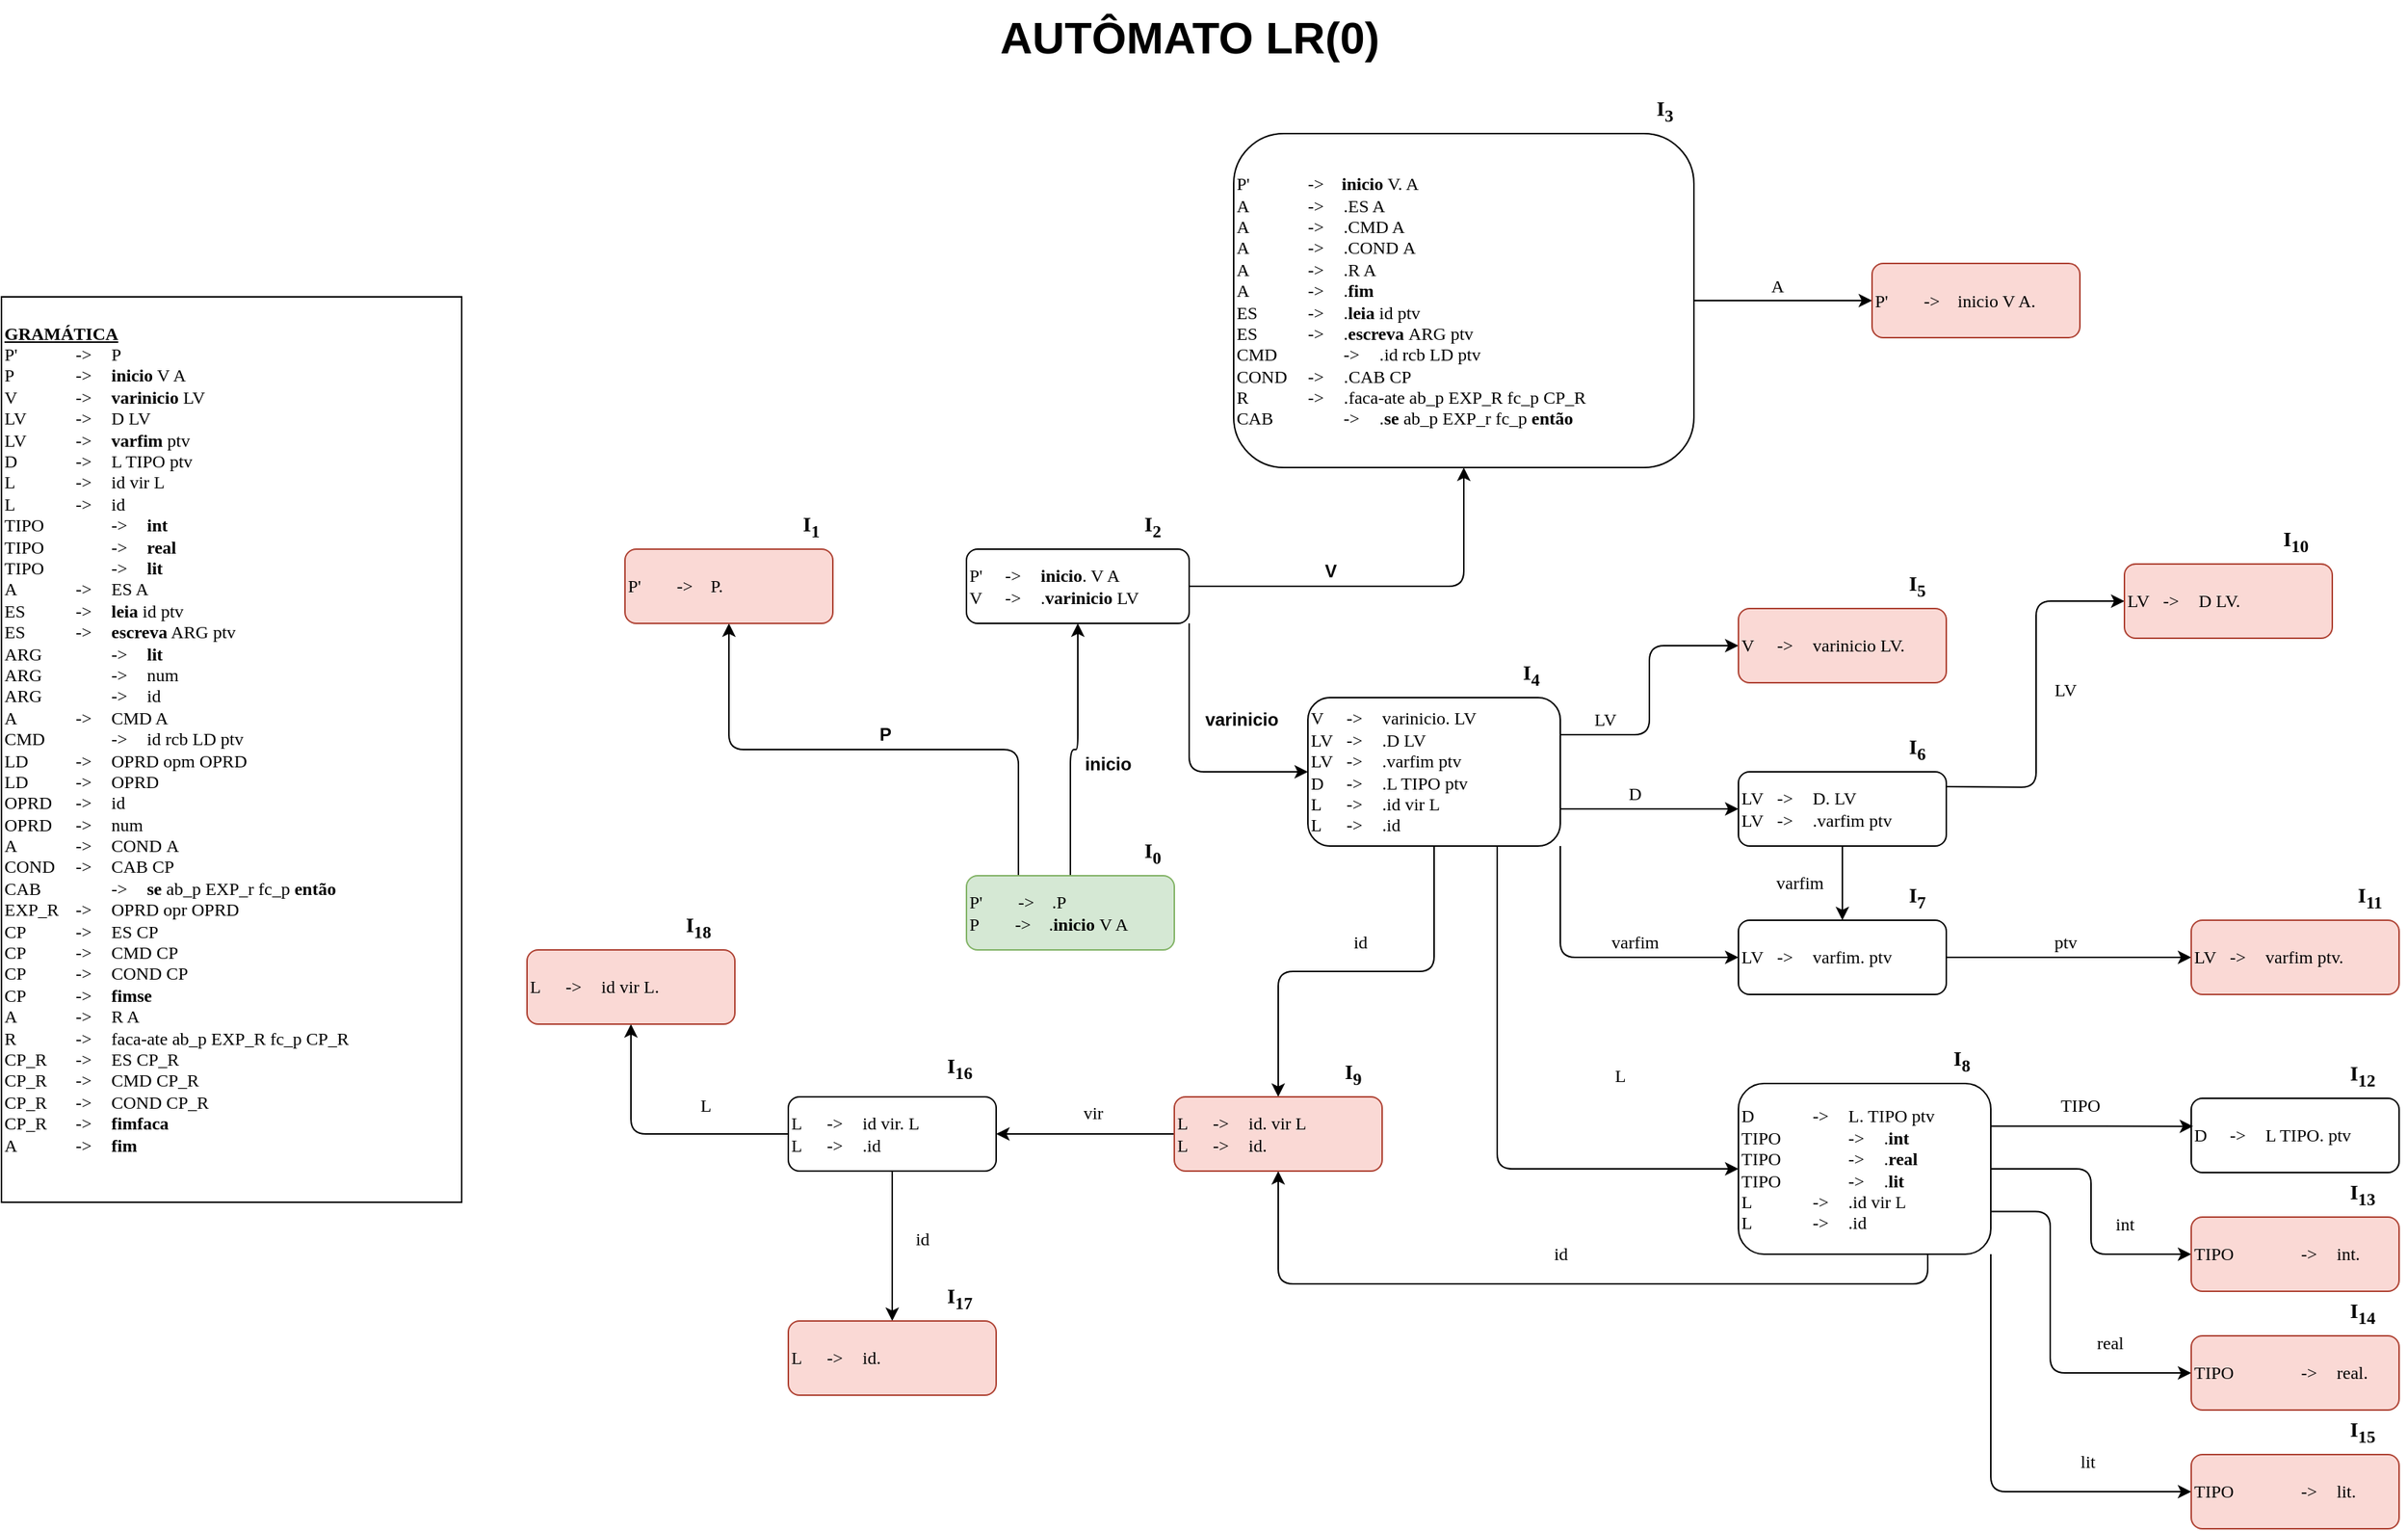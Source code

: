 <mxfile version="26.2.14">
  <diagram name="Página-1" id="nsuVEfHtQZk3GMttRqYm">
    <mxGraphModel dx="1303" dy="1904" grid="1" gridSize="10" guides="1" tooltips="1" connect="1" arrows="1" fold="1" page="1" pageScale="1" pageWidth="827" pageHeight="1169" math="0" shadow="0">
      <root>
        <mxCell id="0" />
        <mxCell id="1" parent="0" />
        <mxCell id="PhY8fSfeEHadAS-4ZrS1-2" value="&lt;div&gt;&lt;b&gt;&lt;font face=&quot;Verdana&quot;&gt;&lt;u&gt;GRAMÁTICA&lt;/u&gt;&lt;/font&gt;&lt;/b&gt;&lt;/div&gt;&lt;font face=&quot;Verdana&quot;&gt;P&#39;&lt;span style=&quot;white-space: pre;&quot;&gt;&#x9;&lt;span style=&quot;white-space: pre;&quot;&gt;&#x9;&lt;/span&gt;&lt;/span&gt;-&amp;gt;&lt;span style=&quot;white-space: pre;&quot;&gt;&#x9;&lt;/span&gt;P&lt;/font&gt;&lt;div&gt;&lt;font face=&quot;Verdana&quot;&gt;P&lt;span style=&quot;white-space: pre;&quot;&gt;&#x9;&lt;span style=&quot;white-space: pre;&quot;&gt;&#x9;&lt;/span&gt;&lt;/span&gt;-&amp;gt;&lt;span style=&quot;white-space: pre;&quot;&gt;&#x9;&lt;/span&gt;&lt;b&gt;inicio&lt;/b&gt; V A&lt;/font&gt;&lt;/div&gt;&lt;div&gt;&lt;font face=&quot;Verdana&quot;&gt;V&lt;span style=&quot;white-space: pre;&quot;&gt;&#x9;&lt;span style=&quot;white-space: pre;&quot;&gt;&#x9;&lt;/span&gt;&lt;/span&gt;-&amp;gt;&amp;nbsp;&lt;span style=&quot;white-space: pre;&quot;&gt;&#x9;&lt;/span&gt;&lt;b&gt;varinicio&lt;/b&gt; LV&lt;/font&gt;&lt;/div&gt;&lt;div&gt;&lt;font face=&quot;Verdana&quot;&gt;LV&lt;span style=&quot;white-space: pre;&quot;&gt;&#x9;&lt;span style=&quot;white-space: pre;&quot;&gt;&#x9;&lt;/span&gt;&lt;/span&gt;-&amp;gt;&lt;span style=&quot;white-space: pre;&quot;&gt;&#x9;&lt;/span&gt;D LV&lt;/font&gt;&lt;/div&gt;&lt;div&gt;&lt;font face=&quot;Verdana&quot;&gt;LV&lt;span style=&quot;white-space: pre;&quot;&gt;&#x9;&lt;span style=&quot;white-space: pre;&quot;&gt;&#x9;&lt;/span&gt;&lt;/span&gt;-&amp;gt;&lt;span style=&quot;white-space: pre;&quot;&gt;&#x9;&lt;/span&gt;&lt;b&gt;varfim&lt;/b&gt; ptv&lt;/font&gt;&lt;/div&gt;&lt;div&gt;&lt;font face=&quot;Verdana&quot;&gt;D&lt;span style=&quot;white-space: pre;&quot;&gt;&#x9;&lt;span style=&quot;white-space: pre;&quot;&gt;&#x9;&lt;/span&gt;&lt;/span&gt;-&amp;gt;&lt;span style=&quot;white-space: pre;&quot;&gt;&#x9;&lt;/span&gt;L TIPO ptv&lt;/font&gt;&lt;/div&gt;&lt;div&gt;&lt;font face=&quot;Verdana&quot;&gt;L&lt;span style=&quot;white-space: pre;&quot;&gt;&#x9;&lt;span style=&quot;white-space: pre;&quot;&gt;&#x9;&lt;/span&gt;&lt;/span&gt;-&amp;gt;&lt;span style=&quot;white-space: pre;&quot;&gt;&#x9;&lt;/span&gt;id vir L&lt;/font&gt;&lt;/div&gt;&lt;div&gt;&lt;font face=&quot;Verdana&quot;&gt;L&lt;span style=&quot;white-space: pre;&quot;&gt;&#x9;&lt;span style=&quot;white-space: pre;&quot;&gt;&#x9;&lt;/span&gt;&lt;/span&gt;-&amp;gt;&lt;span style=&quot;white-space: pre;&quot;&gt;&#x9;&lt;/span&gt;id&lt;/font&gt;&lt;/div&gt;&lt;div&gt;&lt;font face=&quot;Verdana&quot;&gt;TIPO&lt;span style=&quot;white-space: pre;&quot;&gt;&#x9;&lt;/span&gt;&lt;span style=&quot;white-space: pre;&quot;&gt;&#x9;&lt;/span&gt;-&amp;gt;&lt;span style=&quot;white-space: pre;&quot;&gt;&#x9;&lt;/span&gt;&lt;b&gt;int&lt;/b&gt;&lt;/font&gt;&lt;/div&gt;&lt;div&gt;&lt;font face=&quot;Verdana&quot;&gt;TIPO&lt;span style=&quot;white-space: pre;&quot;&gt;&#x9;&lt;span style=&quot;white-space: pre;&quot;&gt;&#x9;&lt;/span&gt;&lt;/span&gt;-&amp;gt;&lt;span style=&quot;white-space: pre;&quot;&gt;&#x9;&lt;/span&gt;&lt;b&gt;real&lt;/b&gt;&lt;/font&gt;&lt;/div&gt;&lt;div&gt;&lt;font face=&quot;Verdana&quot;&gt;TIPO&lt;span style=&quot;white-space: pre;&quot;&gt;&#x9;&lt;/span&gt;&lt;span style=&quot;white-space: pre;&quot;&gt;&#x9;&lt;/span&gt;-&amp;gt;&lt;span style=&quot;white-space: pre;&quot;&gt;&#x9;&lt;/span&gt;&lt;b&gt;lit&lt;/b&gt;&lt;/font&gt;&lt;/div&gt;&lt;div&gt;&lt;font face=&quot;Verdana&quot;&gt;A&lt;span style=&quot;white-space: pre;&quot;&gt;&#x9;&lt;/span&gt;&lt;span style=&quot;white-space: pre;&quot;&gt;&#x9;&lt;/span&gt;-&amp;gt;&amp;nbsp;&lt;span style=&quot;white-space: pre;&quot;&gt;&#x9;&lt;/span&gt;ES A&lt;/font&gt;&lt;/div&gt;&lt;div&gt;&lt;font face=&quot;Verdana&quot;&gt;ES&lt;span style=&quot;white-space: pre;&quot;&gt;&#x9;&lt;span style=&quot;white-space: pre;&quot;&gt;&#x9;&lt;/span&gt;-&amp;gt;&lt;span style=&quot;white-space: pre;&quot;&gt;&#x9;&lt;/span&gt;&lt;b&gt;leia&lt;/b&gt; id ptv&lt;/span&gt;&lt;/font&gt;&lt;/div&gt;&lt;div&gt;&lt;font face=&quot;Verdana&quot;&gt;ES&lt;span style=&quot;white-space: pre;&quot;&gt;&#x9;&lt;/span&gt;&lt;span style=&quot;white-space: pre;&quot;&gt;&#x9;&lt;/span&gt;-&amp;gt; &lt;span style=&quot;white-space: pre;&quot;&gt;&#x9;&lt;/span&gt;&lt;b&gt;escreva&lt;/b&gt; ARG ptv&lt;/font&gt;&lt;/div&gt;&lt;div&gt;&lt;font face=&quot;Verdana&quot;&gt;ARG&lt;span style=&quot;white-space: pre;&quot;&gt;&#x9;&lt;span style=&quot;white-space: pre;&quot;&gt;&#x9;&lt;/span&gt;&lt;/span&gt;-&amp;gt; &lt;span style=&quot;white-space: pre;&quot;&gt;&#x9;&lt;/span&gt;&lt;b&gt;lit&lt;/b&gt;&lt;/font&gt;&lt;/div&gt;&lt;div&gt;&lt;font face=&quot;Verdana&quot;&gt;ARG&lt;span style=&quot;white-space: pre;&quot;&gt;&#x9;&lt;span style=&quot;white-space: pre;&quot;&gt;&#x9;&lt;/span&gt;&lt;/span&gt;-&amp;gt;&lt;span style=&quot;white-space: pre;&quot;&gt;&#x9;&lt;/span&gt;num&lt;/font&gt;&lt;/div&gt;&lt;div&gt;&lt;font face=&quot;Verdana&quot;&gt;ARG&lt;span style=&quot;white-space: pre;&quot;&gt;&#x9;&lt;span style=&quot;white-space: pre;&quot;&gt;&#x9;&lt;/span&gt;&lt;/span&gt;-&amp;gt;&lt;span style=&quot;white-space: pre;&quot;&gt;&#x9;&lt;/span&gt;id&lt;/font&gt;&lt;/div&gt;&lt;div&gt;&lt;font face=&quot;Verdana&quot;&gt;A&lt;span style=&quot;white-space: pre;&quot;&gt;&#x9;&lt;/span&gt;&lt;span style=&quot;white-space: pre;&quot;&gt;&#x9;&lt;/span&gt;-&amp;gt;&lt;span style=&quot;white-space: pre;&quot;&gt;&#x9;&lt;/span&gt;CMD A&lt;/font&gt;&lt;/div&gt;&lt;div&gt;&lt;font face=&quot;Verdana&quot;&gt;CMD&lt;span style=&quot;white-space: pre;&quot;&gt;&#x9;&lt;span style=&quot;white-space: pre;&quot;&gt;&#x9;&lt;/span&gt;&lt;/span&gt;-&amp;gt;&lt;span style=&quot;white-space: pre;&quot;&gt;&#x9;&lt;/span&gt;id rcb LD ptv&lt;/font&gt;&lt;/div&gt;&lt;div&gt;&lt;font face=&quot;Verdana&quot;&gt;LD&lt;span style=&quot;white-space: pre;&quot;&gt;&#x9;&lt;span style=&quot;white-space: pre;&quot;&gt;&#x9;&lt;/span&gt;-&amp;gt;&lt;span style=&quot;white-space: pre;&quot;&gt;&#x9;&lt;/span&gt;OPRD opm OPRD&lt;/span&gt;&lt;/font&gt;&lt;/div&gt;&lt;div&gt;&lt;font face=&quot;Verdana&quot;&gt;LD&lt;span style=&quot;white-space: pre;&quot;&gt;&#x9;&lt;span style=&quot;white-space: pre;&quot;&gt;&#x9;&lt;/span&gt;-&amp;gt;&lt;span style=&quot;white-space: pre;&quot;&gt;&#x9;&lt;/span&gt;OPRD&lt;/span&gt;&lt;/font&gt;&lt;/div&gt;&lt;div&gt;&lt;font face=&quot;Verdana&quot;&gt;OPRD&lt;span style=&quot;white-space: pre;&quot;&gt;&#x9;&lt;/span&gt;-&amp;gt;&lt;span style=&quot;white-space: pre;&quot;&gt;&#x9;&lt;/span&gt;id&lt;/font&gt;&lt;/div&gt;&lt;div&gt;&lt;font face=&quot;Verdana&quot;&gt;OPRD&lt;span style=&quot;white-space: pre;&quot;&gt;&#x9;&lt;/span&gt;-&amp;gt;&lt;span style=&quot;white-space: pre;&quot;&gt;&#x9;&lt;/span&gt;num&lt;/font&gt;&lt;/div&gt;&lt;div&gt;&lt;font face=&quot;Verdana&quot;&gt;A&lt;span style=&quot;white-space: pre;&quot;&gt;&#x9;&lt;span style=&quot;white-space: pre;&quot;&gt;&#x9;&lt;/span&gt;-&amp;gt;&lt;span style=&quot;white-space: pre;&quot;&gt;&#x9;&lt;/span&gt;COND&lt;/span&gt;&amp;nbsp;A&lt;/font&gt;&lt;/div&gt;&lt;div&gt;&lt;font face=&quot;Verdana&quot;&gt;COND&lt;span style=&quot;white-space: pre;&quot;&gt;&#x9;&lt;/span&gt;-&amp;gt;&lt;span style=&quot;white-space: pre;&quot;&gt;&#x9;&lt;/span&gt;CAB CP&lt;/font&gt;&lt;/div&gt;&lt;div&gt;&lt;font face=&quot;Verdana&quot;&gt;CAB&lt;span style=&quot;white-space: pre;&quot;&gt;&#x9;&lt;/span&gt;&lt;span style=&quot;white-space: pre;&quot;&gt;&#x9;&lt;/span&gt;-&amp;gt;&lt;span style=&quot;white-space: pre;&quot;&gt;&#x9;&lt;/span&gt;&lt;b&gt;se&lt;/b&gt; ab_p EXP_r fc_p &lt;b&gt;então&lt;/b&gt;&lt;/font&gt;&lt;/div&gt;&lt;div&gt;&lt;font face=&quot;Verdana&quot;&gt;EXP_R&lt;span style=&quot;white-space: pre;&quot;&gt;&#x9;&lt;/span&gt;-&amp;gt;&lt;span style=&quot;white-space: pre;&quot;&gt;&#x9;&lt;/span&gt;OPRD opr OPRD&lt;/font&gt;&lt;/div&gt;&lt;div&gt;&lt;font face=&quot;Verdana&quot;&gt;CP&lt;span style=&quot;white-space: pre;&quot;&gt;&#x9;&lt;span style=&quot;white-space: pre;&quot;&gt;&#x9;&lt;/span&gt;-&amp;gt;&lt;span style=&quot;white-space: pre;&quot;&gt;&#x9;&lt;/span&gt;ES CP&lt;/span&gt;&lt;/font&gt;&lt;/div&gt;&lt;div&gt;&lt;font face=&quot;Verdana&quot;&gt;CP&lt;span style=&quot;white-space: pre;&quot;&gt;&#x9;&lt;/span&gt;&lt;span style=&quot;white-space: pre;&quot;&gt;&#x9;&lt;/span&gt;-&amp;gt;&amp;nbsp;&lt;span style=&quot;white-space: pre;&quot;&gt;&#x9;&lt;/span&gt;CMD CP&lt;/font&gt;&lt;/div&gt;&lt;div&gt;&lt;font face=&quot;Verdana&quot;&gt;CP&lt;span style=&quot;white-space: pre;&quot;&gt;&#x9;&lt;/span&gt;&lt;span style=&quot;white-space: pre;&quot;&gt;&#x9;&lt;/span&gt;-&amp;gt;&lt;span style=&quot;white-space: pre;&quot;&gt;&#x9;&lt;/span&gt;COND CP&lt;/font&gt;&lt;/div&gt;&lt;div&gt;&lt;font face=&quot;Verdana&quot;&gt;CP&lt;span style=&quot;white-space: pre;&quot;&gt;&#x9;&lt;/span&gt;&lt;span style=&quot;white-space: pre;&quot;&gt;&#x9;&lt;/span&gt;-&amp;gt;&lt;span style=&quot;white-space: pre;&quot;&gt;&#x9;&lt;/span&gt;&lt;b&gt;fimse&lt;/b&gt;&lt;/font&gt;&lt;/div&gt;&lt;div&gt;&lt;font face=&quot;Verdana&quot;&gt;A&lt;span style=&quot;white-space: pre;&quot;&gt;&#x9;&lt;/span&gt;&lt;span style=&quot;white-space: pre;&quot;&gt;&#x9;&lt;/span&gt;-&amp;gt;&lt;span style=&quot;white-space: pre;&quot;&gt;&#x9;&lt;/span&gt;R A&lt;/font&gt;&lt;/div&gt;&lt;div&gt;&lt;font face=&quot;Verdana&quot;&gt;R&lt;span style=&quot;white-space: pre;&quot;&gt;&#x9;&lt;/span&gt;&lt;span style=&quot;white-space: pre;&quot;&gt;&#x9;&lt;/span&gt;-&amp;gt; &lt;span style=&quot;white-space: pre;&quot;&gt;&#x9;&lt;/span&gt;faca-ate ab_p EXP_R fc_p CP_R&lt;/font&gt;&lt;/div&gt;&lt;div&gt;&lt;font face=&quot;Verdana&quot;&gt;CP_R&lt;span style=&quot;white-space: pre;&quot;&gt;&#x9;&lt;/span&gt;-&amp;gt;&lt;span style=&quot;white-space: pre;&quot;&gt;&#x9;&lt;/span&gt;ES CP_R&lt;/font&gt;&lt;/div&gt;&lt;div&gt;&lt;font face=&quot;Verdana&quot;&gt;CP_R&lt;span style=&quot;white-space: pre;&quot;&gt;&#x9;&lt;/span&gt;-&amp;gt;&lt;span style=&quot;white-space: pre;&quot;&gt;&#x9;&lt;/span&gt;CMD CP_R&lt;/font&gt;&lt;/div&gt;&lt;div&gt;&lt;font face=&quot;Verdana&quot;&gt;CP_R&lt;span style=&quot;white-space: pre;&quot;&gt;&#x9;&lt;/span&gt;-&amp;gt;&lt;span style=&quot;white-space: pre;&quot;&gt;&#x9;&lt;/span&gt;COND CP_R&lt;/font&gt;&lt;/div&gt;&lt;div&gt;&lt;font face=&quot;Verdana&quot;&gt;CP_R&lt;span style=&quot;white-space: pre;&quot;&gt;&#x9;&lt;/span&gt;-&amp;gt;&lt;span style=&quot;white-space: pre;&quot;&gt;&#x9;&lt;/span&gt;&lt;b&gt;fimfaca&lt;/b&gt;&lt;/font&gt;&lt;/div&gt;&lt;div&gt;&lt;font face=&quot;Verdana&quot;&gt;A&lt;span style=&quot;white-space: pre;&quot;&gt;&#x9;&lt;/span&gt;&lt;span style=&quot;white-space: pre;&quot;&gt;&#x9;&lt;/span&gt;-&amp;gt;&lt;span style=&quot;white-space: pre;&quot;&gt;&#x9;&lt;/span&gt;&lt;b&gt;fim&lt;/b&gt;&lt;/font&gt;&lt;/div&gt;&lt;div&gt;&lt;br&gt;&lt;/div&gt;" style="rounded=0;whiteSpace=wrap;html=1;align=left;" parent="1" vertex="1">
          <mxGeometry x="60" y="20" width="310" height="610" as="geometry" />
        </mxCell>
        <mxCell id="w2phAXO2aed_HeDv7RQd-7" style="edgeStyle=orthogonalEdgeStyle;rounded=1;orthogonalLoop=1;jettySize=auto;html=1;exitX=0.25;exitY=0;exitDx=0;exitDy=0;entryX=0.5;entryY=1;entryDx=0;entryDy=0;" edge="1" parent="1" source="w2phAXO2aed_HeDv7RQd-1" target="w2phAXO2aed_HeDv7RQd-5">
          <mxGeometry relative="1" as="geometry" />
        </mxCell>
        <mxCell id="w2phAXO2aed_HeDv7RQd-9" style="edgeStyle=orthogonalEdgeStyle;rounded=1;orthogonalLoop=1;jettySize=auto;html=1;entryX=0.5;entryY=1;entryDx=0;entryDy=0;entryPerimeter=0;" edge="1" parent="1" source="w2phAXO2aed_HeDv7RQd-1" target="w2phAXO2aed_HeDv7RQd-10">
          <mxGeometry relative="1" as="geometry">
            <mxPoint x="780.0" y="250" as="targetPoint" />
          </mxGeometry>
        </mxCell>
        <mxCell id="w2phAXO2aed_HeDv7RQd-1" value="&lt;span style=&quot;color: rgb(0, 0, 0); font-size: 12px; font-style: normal; font-variant-ligatures: normal; font-variant-caps: normal; font-weight: 400; letter-spacing: normal; orphans: 2; text-indent: 0px; text-transform: none; widows: 2; word-spacing: 0px; -webkit-text-stroke-width: 0px; white-space: normal; text-decoration-thickness: initial; text-decoration-style: initial; text-decoration-color: initial; float: none; display: inline !important;&quot;&gt;P&#39;&lt;/span&gt;&lt;span style=&quot;forced-color-adjust: none; color: rgb(0, 0, 0); font-size: 12px; font-style: normal; font-variant-ligatures: normal; font-variant-caps: normal; font-weight: 400; letter-spacing: normal; orphans: 2; text-indent: 0px; text-transform: none; widows: 2; word-spacing: 0px; -webkit-text-stroke-width: 0px; text-decoration-thickness: initial; text-decoration-style: initial; text-decoration-color: initial; white-space: pre;&quot;&gt;&lt;span style=&quot;white-space: pre;&quot;&gt;&amp;nbsp;&amp;nbsp;&amp;nbsp;&amp;nbsp;&lt;/span&gt;&lt;span style=&quot;forced-color-adjust: none; white-space: pre;&quot;&gt;&lt;span style=&quot;white-space: pre;&quot;&gt;&amp;nbsp;&amp;nbsp;&amp;nbsp;&amp;nbsp;&lt;/span&gt;&lt;/span&gt;&lt;/span&gt;&lt;span style=&quot;color: rgb(0, 0, 0); font-size: 12px; font-style: normal; font-variant-ligatures: normal; font-variant-caps: normal; font-weight: 400; letter-spacing: normal; orphans: 2; text-indent: 0px; text-transform: none; widows: 2; word-spacing: 0px; -webkit-text-stroke-width: 0px; white-space: normal; text-decoration-thickness: initial; text-decoration-style: initial; text-decoration-color: initial; float: none; display: inline !important;&quot;&gt;-&amp;gt;&lt;/span&gt;&lt;span style=&quot;forced-color-adjust: none; color: rgb(0, 0, 0); font-size: 12px; font-style: normal; font-variant-ligatures: normal; font-variant-caps: normal; font-weight: 400; letter-spacing: normal; orphans: 2; text-indent: 0px; text-transform: none; widows: 2; word-spacing: 0px; -webkit-text-stroke-width: 0px; text-decoration-thickness: initial; text-decoration-style: initial; text-decoration-color: initial; white-space: pre;&quot;&gt;&lt;span style=&quot;white-space: pre;&quot;&gt;&amp;nbsp;&amp;nbsp;&amp;nbsp;&amp;nbsp;.&lt;/span&gt;&lt;/span&gt;&lt;span style=&quot;color: rgb(0, 0, 0); font-size: 12px; font-style: normal; font-variant-ligatures: normal; font-variant-caps: normal; font-weight: 400; letter-spacing: normal; orphans: 2; text-indent: 0px; text-transform: none; widows: 2; word-spacing: 0px; -webkit-text-stroke-width: 0px; white-space: normal; text-decoration-thickness: initial; text-decoration-style: initial; text-decoration-color: initial; float: none; display: inline !important;&quot;&gt;P&lt;/span&gt;&lt;div style=&quot;forced-color-adjust: none; color: rgb(0, 0, 0); font-size: 12px; font-style: normal; font-variant-ligatures: normal; font-variant-caps: normal; font-weight: 400; letter-spacing: normal; orphans: 2; text-indent: 0px; text-transform: none; widows: 2; word-spacing: 0px; -webkit-text-stroke-width: 0px; white-space: normal; text-decoration-thickness: initial; text-decoration-style: initial; text-decoration-color: initial;&quot;&gt;P&lt;span style=&quot;forced-color-adjust: none; white-space: pre;&quot;&gt;&lt;span style=&quot;white-space: pre;&quot;&gt;&amp;nbsp;&amp;nbsp;&amp;nbsp;&amp;nbsp;&lt;/span&gt;&lt;span style=&quot;forced-color-adjust: none; white-space: pre;&quot;&gt;&lt;span style=&quot;white-space: pre;&quot;&gt;&amp;nbsp;&amp;nbsp;&amp;nbsp;&amp;nbsp;&lt;/span&gt;&lt;/span&gt;&lt;/span&gt;-&amp;gt;&lt;span style=&quot;forced-color-adjust: none; white-space: pre;&quot;&gt;&lt;span style=&quot;white-space: pre;&quot;&gt;&amp;nbsp;&amp;nbsp;&amp;nbsp;&amp;nbsp;.&lt;/span&gt;&lt;/span&gt;&lt;b style=&quot;forced-color-adjust: none;&quot;&gt;inicio&lt;/b&gt;&lt;span&gt;&amp;nbsp;&lt;/span&gt;V A&lt;/div&gt;" style="text;whiteSpace=wrap;html=1;fillColor=#d5e8d4;strokeColor=#82b366;rounded=1;labelBorderColor=none;labelBackgroundColor=none;textShadow=0;align=left;verticalAlign=middle;fontFamily=Verdana;" vertex="1" parent="1">
          <mxGeometry x="710" y="410" width="140" height="50" as="geometry" />
        </mxCell>
        <mxCell id="w2phAXO2aed_HeDv7RQd-2" value="&lt;b&gt;&lt;font face=&quot;Verdana&quot; style=&quot;font-size: 14px;&quot;&gt;I&lt;sub style=&quot;&quot;&gt;0&lt;/sub&gt;&lt;/font&gt;&lt;/b&gt;" style="text;html=1;align=center;verticalAlign=middle;resizable=0;points=[];autosize=1;fillColor=none;strokeColor=none;" vertex="1" parent="1">
          <mxGeometry x="815" y="380" width="40" height="30" as="geometry" />
        </mxCell>
        <mxCell id="w2phAXO2aed_HeDv7RQd-5" value="&lt;span style=&quot;color: rgb(0, 0, 0); font-size: 12px; font-style: normal; font-variant-ligatures: normal; font-variant-caps: normal; font-weight: 400; letter-spacing: normal; orphans: 2; text-indent: 0px; text-transform: none; widows: 2; word-spacing: 0px; -webkit-text-stroke-width: 0px; white-space: normal; text-decoration-thickness: initial; text-decoration-style: initial; text-decoration-color: initial; float: none; display: inline !important;&quot;&gt;P&#39;&lt;/span&gt;&lt;span style=&quot;forced-color-adjust: none; color: rgb(0, 0, 0); font-size: 12px; font-style: normal; font-variant-ligatures: normal; font-variant-caps: normal; font-weight: 400; letter-spacing: normal; orphans: 2; text-indent: 0px; text-transform: none; widows: 2; word-spacing: 0px; -webkit-text-stroke-width: 0px; text-decoration-thickness: initial; text-decoration-style: initial; text-decoration-color: initial; white-space: pre;&quot;&gt;&lt;span style=&quot;white-space: pre;&quot;&gt;&amp;nbsp;&amp;nbsp;&amp;nbsp;&amp;nbsp;&lt;/span&gt;&lt;span style=&quot;forced-color-adjust: none; white-space: pre;&quot;&gt;&lt;span style=&quot;white-space: pre;&quot;&gt;&amp;nbsp;&amp;nbsp;&amp;nbsp;&amp;nbsp;&lt;/span&gt;&lt;/span&gt;&lt;/span&gt;&lt;span style=&quot;color: rgb(0, 0, 0); font-size: 12px; font-style: normal; font-variant-ligatures: normal; font-variant-caps: normal; font-weight: 400; letter-spacing: normal; orphans: 2; text-indent: 0px; text-transform: none; widows: 2; word-spacing: 0px; -webkit-text-stroke-width: 0px; white-space: normal; text-decoration-thickness: initial; text-decoration-style: initial; text-decoration-color: initial; float: none; display: inline !important;&quot;&gt;-&amp;gt;&lt;/span&gt;&lt;span style=&quot;forced-color-adjust: none; color: rgb(0, 0, 0); font-size: 12px; font-style: normal; font-variant-ligatures: normal; font-variant-caps: normal; font-weight: 400; letter-spacing: normal; orphans: 2; text-indent: 0px; text-transform: none; widows: 2; word-spacing: 0px; -webkit-text-stroke-width: 0px; text-decoration-thickness: initial; text-decoration-style: initial; text-decoration-color: initial; white-space: pre;&quot;&gt;&lt;span style=&quot;white-space: pre;&quot;&gt;&amp;nbsp;&amp;nbsp;&amp;nbsp;&amp;nbsp;&lt;/span&gt;&lt;/span&gt;&lt;span style=&quot;color: rgb(0, 0, 0); font-size: 12px; font-style: normal; font-variant-ligatures: normal; font-variant-caps: normal; font-weight: 400; letter-spacing: normal; orphans: 2; text-indent: 0px; text-transform: none; widows: 2; word-spacing: 0px; -webkit-text-stroke-width: 0px; white-space: normal; text-decoration-thickness: initial; text-decoration-style: initial; text-decoration-color: initial; float: none; display: inline !important;&quot;&gt;P.&lt;/span&gt;" style="text;whiteSpace=wrap;html=1;fillColor=#fad9d5;strokeColor=#ae4132;rounded=1;labelBorderColor=none;labelBackgroundColor=none;textShadow=0;align=left;verticalAlign=middle;fontFamily=Verdana;" vertex="1" parent="1">
          <mxGeometry x="480" y="190" width="140" height="50" as="geometry" />
        </mxCell>
        <mxCell id="w2phAXO2aed_HeDv7RQd-6" value="&lt;b&gt;P&lt;/b&gt;" style="text;html=1;align=center;verticalAlign=middle;resizable=0;points=[];autosize=1;strokeColor=none;fillColor=none;" vertex="1" parent="1">
          <mxGeometry x="640" y="300" width="30" height="30" as="geometry" />
        </mxCell>
        <mxCell id="w2phAXO2aed_HeDv7RQd-8" value="&lt;b&gt;&lt;font face=&quot;Verdana&quot; style=&quot;font-size: 14px;&quot;&gt;I&lt;sub style=&quot;&quot;&gt;1&lt;/sub&gt;&lt;/font&gt;&lt;/b&gt;" style="text;html=1;align=center;verticalAlign=middle;resizable=0;points=[];autosize=1;strokeColor=none;fillColor=none;" vertex="1" parent="1">
          <mxGeometry x="585" y="160" width="40" height="30" as="geometry" />
        </mxCell>
        <mxCell id="w2phAXO2aed_HeDv7RQd-14" style="edgeStyle=orthogonalEdgeStyle;rounded=1;orthogonalLoop=1;jettySize=auto;html=1;" edge="1" parent="1" source="w2phAXO2aed_HeDv7RQd-10" target="w2phAXO2aed_HeDv7RQd-13">
          <mxGeometry relative="1" as="geometry" />
        </mxCell>
        <mxCell id="w2phAXO2aed_HeDv7RQd-17" style="edgeStyle=orthogonalEdgeStyle;rounded=1;orthogonalLoop=1;jettySize=auto;html=1;exitX=1;exitY=1;exitDx=0;exitDy=0;entryX=0;entryY=0.5;entryDx=0;entryDy=0;" edge="1" parent="1" source="w2phAXO2aed_HeDv7RQd-10" target="w2phAXO2aed_HeDv7RQd-18">
          <mxGeometry relative="1" as="geometry">
            <mxPoint x="940" y="340" as="targetPoint" />
          </mxGeometry>
        </mxCell>
        <mxCell id="w2phAXO2aed_HeDv7RQd-10" value="&lt;span style=&quot;color: rgb(0, 0, 0); font-size: 12px; font-style: normal; font-variant-ligatures: normal; font-variant-caps: normal; font-weight: 400; letter-spacing: normal; orphans: 2; text-indent: 0px; text-transform: none; widows: 2; word-spacing: 0px; -webkit-text-stroke-width: 0px; white-space: normal; text-decoration-thickness: initial; text-decoration-style: initial; text-decoration-color: initial; float: none; display: inline !important;&quot;&gt;P&#39;&lt;span style=&quot;white-space: pre;&quot;&gt;&#x9;&lt;/span&gt;&lt;/span&gt;&lt;span style=&quot;color: rgb(0, 0, 0); font-size: 12px; font-style: normal; font-variant-ligatures: normal; font-variant-caps: normal; font-weight: 400; letter-spacing: normal; orphans: 2; text-indent: 0px; text-transform: none; widows: 2; word-spacing: 0px; -webkit-text-stroke-width: 0px; white-space: normal; text-decoration-thickness: initial; text-decoration-style: initial; text-decoration-color: initial; float: none; display: inline !important;&quot;&gt;-&amp;gt;&lt;span style=&quot;white-space: pre;&quot;&gt;&#x9;&lt;/span&gt;&lt;/span&gt;&lt;span style=&quot;forced-color-adjust: none; color: rgb(0, 0, 0); font-size: 12px; font-style: normal; font-variant-ligatures: normal; font-variant-caps: normal; letter-spacing: normal; orphans: 2; text-indent: 0px; text-transform: none; widows: 2; word-spacing: 0px; -webkit-text-stroke-width: 0px; text-decoration-thickness: initial; text-decoration-style: initial; text-decoration-color: initial; white-space: pre;&quot;&gt;&lt;span style=&quot;white-space: pre;&quot;&gt;&lt;b&gt;inicio&lt;/b&gt;. V A&lt;/span&gt;&lt;/span&gt;&lt;div&gt;&lt;span style=&quot;white-space: pre;&quot;&gt;V&lt;span style=&quot;white-space: pre;&quot;&gt;&#x9;-&amp;gt;&lt;span style=&quot;white-space: pre;&quot;&gt;&#x9;&lt;/span&gt;.&lt;b&gt;varinicio&lt;/b&gt; LV&lt;/span&gt;&lt;/span&gt;&lt;/div&gt;" style="text;whiteSpace=wrap;html=1;fillColor=none;strokeColor=default;rounded=1;labelBorderColor=none;labelBackgroundColor=none;textShadow=0;align=left;verticalAlign=middle;fontFamily=Verdana;" vertex="1" parent="1">
          <mxGeometry x="710" y="190" width="150" height="50" as="geometry" />
        </mxCell>
        <mxCell id="w2phAXO2aed_HeDv7RQd-11" value="&lt;b&gt;inicio&lt;/b&gt;" style="text;html=1;align=center;verticalAlign=middle;resizable=0;points=[];autosize=1;strokeColor=none;fillColor=none;" vertex="1" parent="1">
          <mxGeometry x="780" y="320" width="50" height="30" as="geometry" />
        </mxCell>
        <mxCell id="w2phAXO2aed_HeDv7RQd-12" value="&lt;b&gt;&lt;font face=&quot;Verdana&quot; style=&quot;font-size: 14px;&quot;&gt;I&lt;sub&gt;2&lt;/sub&gt;&lt;/font&gt;&lt;/b&gt;" style="text;html=1;align=center;verticalAlign=middle;resizable=0;points=[];autosize=1;fillColor=none;strokeColor=none;" vertex="1" parent="1">
          <mxGeometry x="815" y="160" width="40" height="30" as="geometry" />
        </mxCell>
        <mxCell id="w2phAXO2aed_HeDv7RQd-25" style="edgeStyle=orthogonalEdgeStyle;rounded=1;orthogonalLoop=1;jettySize=auto;html=1;entryX=0;entryY=0.5;entryDx=0;entryDy=0;" edge="1" parent="1" source="w2phAXO2aed_HeDv7RQd-13" target="w2phAXO2aed_HeDv7RQd-21">
          <mxGeometry relative="1" as="geometry" />
        </mxCell>
        <mxCell id="w2phAXO2aed_HeDv7RQd-13" value="&lt;span style=&quot;color: rgb(0, 0, 0); font-size: 12px; font-style: normal; font-variant-ligatures: normal; font-variant-caps: normal; font-weight: 400; letter-spacing: normal; orphans: 2; text-indent: 0px; text-transform: none; widows: 2; word-spacing: 0px; -webkit-text-stroke-width: 0px; white-space: normal; text-decoration-thickness: initial; text-decoration-style: initial; text-decoration-color: initial; float: none; display: inline !important;&quot;&gt;P&#39;&lt;/span&gt;&lt;span style=&quot;forced-color-adjust: none; color: rgb(0, 0, 0); font-size: 12px; font-style: normal; font-variant-ligatures: normal; font-variant-caps: normal; font-weight: 400; letter-spacing: normal; orphans: 2; text-indent: 0px; text-transform: none; widows: 2; word-spacing: 0px; -webkit-text-stroke-width: 0px; text-decoration-thickness: initial; text-decoration-style: initial; text-decoration-color: initial; white-space: pre;&quot;&gt;&lt;span style=&quot;white-space: pre;&quot;&gt;&amp;nbsp;&amp;nbsp;&amp;nbsp;&amp;nbsp;&lt;/span&gt;&lt;span style=&quot;forced-color-adjust: none; white-space: pre;&quot;&gt;&lt;span style=&quot;white-space: pre;&quot;&gt;&amp;nbsp;&amp;nbsp;&amp;nbsp;&amp;nbsp;&lt;span style=&quot;white-space: pre;&quot;&gt;&#x9;&lt;/span&gt;&lt;/span&gt;&lt;/span&gt;&lt;/span&gt;&lt;span style=&quot;color: rgb(0, 0, 0); font-size: 12px; font-style: normal; font-variant-ligatures: normal; font-variant-caps: normal; font-weight: 400; letter-spacing: normal; orphans: 2; text-indent: 0px; text-transform: none; widows: 2; word-spacing: 0px; -webkit-text-stroke-width: 0px; white-space: normal; text-decoration-thickness: initial; text-decoration-style: initial; text-decoration-color: initial; float: none; display: inline !important;&quot;&gt;-&amp;gt;&lt;/span&gt;&lt;span style=&quot;forced-color-adjust: none; color: rgb(0, 0, 0); font-size: 12px; font-style: normal; font-variant-ligatures: normal; font-variant-caps: normal; letter-spacing: normal; orphans: 2; text-indent: 0px; text-transform: none; widows: 2; word-spacing: 0px; -webkit-text-stroke-width: 0px; text-decoration-thickness: initial; text-decoration-style: initial; text-decoration-color: initial; white-space: pre;&quot;&gt;&lt;span style=&quot;white-space: pre;&quot;&gt;&amp;nbsp;&amp;nbsp;&amp;nbsp;&amp;nbsp;&lt;b&gt;inicio&lt;/b&gt; V. A&lt;/span&gt;&lt;/span&gt;&lt;div&gt;&lt;span style=&quot;forced-color-adjust: none; color: rgb(0, 0, 0); font-size: 12px; font-style: normal; font-variant-ligatures: normal; font-variant-caps: normal; letter-spacing: normal; orphans: 2; text-indent: 0px; text-transform: none; widows: 2; word-spacing: 0px; -webkit-text-stroke-width: 0px; text-decoration-thickness: initial; text-decoration-style: initial; text-decoration-color: initial; white-space: pre;&quot;&gt;&lt;span style=&quot;white-space: normal;&quot;&gt;A&lt;/span&gt;&#x9;&#x9;&lt;span style=&quot;white-space: normal;&quot;&gt;-&amp;gt;&amp;nbsp;&lt;/span&gt;&#x9;.&lt;span style=&quot;white-space: normal;&quot;&gt;ES A&lt;/span&gt;&lt;span style=&quot;white-space: pre;&quot;&gt;&lt;/span&gt;&lt;/span&gt;&lt;/div&gt;&lt;div&gt;&lt;span style=&quot;forced-color-adjust: none; color: rgb(0, 0, 0); font-size: 12px; font-style: normal; font-variant-ligatures: normal; font-variant-caps: normal; letter-spacing: normal; orphans: 2; text-indent: 0px; text-transform: none; widows: 2; word-spacing: 0px; -webkit-text-stroke-width: 0px; text-decoration-thickness: initial; text-decoration-style: initial; text-decoration-color: initial; white-space: pre;&quot;&gt;&lt;span style=&quot;white-space: normal;&quot;&gt;A&lt;/span&gt;&#x9;&#x9;&lt;span style=&quot;white-space: normal;&quot;&gt;-&amp;gt;&lt;/span&gt;&#x9;.&lt;span style=&quot;white-space: normal;&quot;&gt;CMD A&lt;/span&gt;&lt;span style=&quot;white-space: normal;&quot;&gt;&lt;/span&gt;&lt;/span&gt;&lt;/div&gt;&lt;div&gt;&lt;span style=&quot;forced-color-adjust: none; color: rgb(0, 0, 0); font-size: 12px; font-style: normal; font-variant-ligatures: normal; font-variant-caps: normal; letter-spacing: normal; orphans: 2; text-indent: 0px; text-transform: none; widows: 2; word-spacing: 0px; -webkit-text-stroke-width: 0px; text-decoration-thickness: initial; text-decoration-style: initial; text-decoration-color: initial; white-space: pre;&quot;&gt;&lt;span style=&quot;white-space: normal;&quot;&gt;A&lt;/span&gt;&#x9;&#x9;-&amp;gt;&#x9;.COND&lt;span style=&quot;white-space: normal;&quot;&gt;&amp;nbsp;A&lt;/span&gt;&lt;/span&gt;&lt;/div&gt;&lt;div&gt;&lt;span style=&quot;forced-color-adjust: none; color: rgb(0, 0, 0); font-size: 12px; font-style: normal; font-variant-ligatures: normal; font-variant-caps: normal; letter-spacing: normal; orphans: 2; text-indent: 0px; text-transform: none; widows: 2; word-spacing: 0px; -webkit-text-stroke-width: 0px; text-decoration-thickness: initial; text-decoration-style: initial; text-decoration-color: initial; white-space: pre;&quot;&gt;&lt;span style=&quot;white-space: normal;&quot;&gt;A&lt;/span&gt;&#x9;&#x9;&lt;span style=&quot;white-space: normal;&quot;&gt;-&amp;gt;&lt;/span&gt;&#x9;.&lt;span style=&quot;white-space: normal;&quot;&gt;R A&lt;/span&gt;&lt;span style=&quot;white-space: normal;&quot;&gt;&lt;/span&gt;&lt;/span&gt;&lt;/div&gt;&lt;div&gt;&lt;span style=&quot;forced-color-adjust: none; color: rgb(0, 0, 0); font-size: 12px; font-style: normal; font-variant-ligatures: normal; font-variant-caps: normal; letter-spacing: normal; orphans: 2; text-indent: 0px; text-transform: none; widows: 2; word-spacing: 0px; -webkit-text-stroke-width: 0px; text-decoration-thickness: initial; text-decoration-style: initial; text-decoration-color: initial; white-space: pre;&quot;&gt;&lt;span style=&quot;white-space: normal;&quot;&gt;A&lt;/span&gt;&#x9;&#x9;&lt;span style=&quot;white-space: normal;&quot;&gt;-&amp;gt;&lt;/span&gt;&#x9;.&lt;b style=&quot;white-space: normal;&quot;&gt;fim&lt;/b&gt;&lt;span style=&quot;white-space: normal;&quot;&gt;&lt;/span&gt;&lt;/span&gt;&lt;/div&gt;&lt;div&gt;&lt;span style=&quot;forced-color-adjust: none; color: rgb(0, 0, 0); font-size: 12px; font-style: normal; font-variant-ligatures: normal; font-variant-caps: normal; letter-spacing: normal; orphans: 2; text-indent: 0px; text-transform: none; widows: 2; word-spacing: 0px; -webkit-text-stroke-width: 0px; text-decoration-thickness: initial; text-decoration-style: initial; text-decoration-color: initial; white-space: pre;&quot;&gt;&lt;div style=&quot;font-family: Helvetica; white-space: normal;&quot;&gt;&lt;font face=&quot;Verdana&quot;&gt;ES&lt;span style=&quot;white-space: pre;&quot;&gt;&#x9;&lt;span style=&quot;white-space: pre;&quot;&gt;&#x9;&lt;/span&gt;-&amp;gt;&lt;span style=&quot;white-space: pre;&quot;&gt;&#x9;&lt;/span&gt;.&lt;b&gt;leia&lt;/b&gt; id ptv&lt;/span&gt;&lt;/font&gt;&lt;/div&gt;&lt;div style=&quot;font-family: Helvetica; white-space: normal;&quot;&gt;&lt;font face=&quot;Verdana&quot;&gt;ES&lt;span style=&quot;white-space: pre;&quot;&gt;&#x9;&lt;/span&gt;&lt;span style=&quot;white-space: pre;&quot;&gt;&#x9;&lt;/span&gt;-&amp;gt;&amp;nbsp;&lt;span style=&quot;white-space: pre;&quot;&gt;&#x9;&lt;/span&gt;.&lt;b&gt;escreva&lt;/b&gt;&amp;nbsp;ARG ptv&lt;/font&gt;&lt;/div&gt;&lt;div style=&quot;font-family: Helvetica; white-space: normal;&quot;&gt;&lt;span style=&quot;font-family: Verdana;&quot;&gt;CMD&lt;/span&gt;&lt;span style=&quot;font-family: Verdana; white-space: pre;&quot;&gt;&#x9;&lt;span style=&quot;white-space: pre;&quot;&gt;&#x9;&lt;/span&gt;&lt;/span&gt;&lt;span style=&quot;font-family: Verdana;&quot;&gt;-&amp;gt;&lt;/span&gt;&lt;span style=&quot;font-family: Verdana; white-space: pre;&quot;&gt;&#x9;&lt;/span&gt;.&lt;span style=&quot;font-family: Verdana;&quot;&gt;id rcb LD ptv&lt;/span&gt;&lt;font face=&quot;Verdana&quot;&gt;&lt;/font&gt;&lt;/div&gt;&lt;div style=&quot;font-family: Helvetica; white-space: normal;&quot;&gt;&lt;span style=&quot;font-family: Verdana;&quot;&gt;COND&lt;/span&gt;&lt;span style=&quot;font-family: Verdana; white-space: pre;&quot;&gt;&#x9;&lt;/span&gt;&lt;span style=&quot;font-family: Verdana;&quot;&gt;-&amp;gt;&lt;/span&gt;&lt;span style=&quot;font-family: Verdana; white-space: pre;&quot;&gt;&#x9;&lt;/span&gt;.&lt;span style=&quot;font-family: Verdana;&quot;&gt;CAB CP&lt;/span&gt;&lt;span style=&quot;font-family: Verdana;&quot;&gt;&lt;/span&gt;&lt;/div&gt;&lt;div style=&quot;font-family: Helvetica; white-space: normal;&quot;&gt;&lt;span style=&quot;font-family: Verdana;&quot;&gt;R&lt;/span&gt;&lt;span style=&quot;font-family: Verdana; white-space: pre;&quot;&gt;&#x9;&lt;/span&gt;&lt;span style=&quot;font-family: Verdana; white-space: pre;&quot;&gt;&#x9;&lt;/span&gt;&lt;span style=&quot;font-family: Verdana;&quot;&gt;-&amp;gt;&amp;nbsp;&lt;/span&gt;&lt;span style=&quot;font-family: Verdana; white-space: pre;&quot;&gt;&#x9;&lt;/span&gt;.&lt;span style=&quot;font-family: Verdana;&quot;&gt;faca-ate ab_p EXP_R fc_p CP_R&lt;/span&gt;&lt;span style=&quot;font-family: Verdana;&quot;&gt;&lt;/span&gt;&lt;/div&gt;&lt;div style=&quot;font-family: Helvetica; white-space: normal;&quot;&gt;&lt;span style=&quot;font-family: Verdana;&quot;&gt;CAB&lt;/span&gt;&lt;span style=&quot;font-family: Verdana; white-space: pre;&quot;&gt;&#x9;&lt;/span&gt;&lt;span style=&quot;font-family: Verdana; white-space: pre;&quot;&gt;&#x9;&lt;/span&gt;&lt;span style=&quot;font-family: Verdana;&quot;&gt;-&amp;gt;&lt;/span&gt;&lt;span style=&quot;font-family: Verdana; white-space: pre;&quot;&gt;&#x9;&lt;/span&gt;.&lt;b style=&quot;font-family: Verdana;&quot;&gt;se&lt;/b&gt;&lt;span style=&quot;font-family: Verdana;&quot;&gt;&amp;nbsp;ab_p EXP_r fc_p&amp;nbsp;&lt;/span&gt;&lt;b style=&quot;font-family: Verdana;&quot;&gt;então&lt;/b&gt;&lt;span style=&quot;font-family: Verdana;&quot;&gt;&lt;/span&gt;&lt;/div&gt;&lt;/span&gt;&lt;/div&gt;" style="text;whiteSpace=wrap;html=1;fillColor=none;strokeColor=default;rounded=1;labelBorderColor=none;labelBackgroundColor=none;textShadow=0;align=left;verticalAlign=middle;fontFamily=Verdana;" vertex="1" parent="1">
          <mxGeometry x="890" y="-90" width="310" height="225" as="geometry" />
        </mxCell>
        <mxCell id="w2phAXO2aed_HeDv7RQd-15" value="&lt;font face=&quot;Verdana&quot;&gt;&lt;span style=&quot;font-size: 14px;&quot;&gt;&lt;b&gt;I&lt;sub&gt;3&lt;/sub&gt;&lt;/b&gt;&lt;/span&gt;&lt;/font&gt;" style="text;html=1;align=center;verticalAlign=middle;resizable=0;points=[];autosize=1;fillColor=none;strokeColor=none;" vertex="1" parent="1">
          <mxGeometry x="1160" y="-120" width="40" height="30" as="geometry" />
        </mxCell>
        <mxCell id="w2phAXO2aed_HeDv7RQd-16" value="&lt;b&gt;V&lt;/b&gt;" style="text;html=1;align=center;verticalAlign=middle;resizable=0;points=[];autosize=1;strokeColor=none;fillColor=none;" vertex="1" parent="1">
          <mxGeometry x="940" y="190" width="30" height="30" as="geometry" />
        </mxCell>
        <mxCell id="w2phAXO2aed_HeDv7RQd-28" style="edgeStyle=orthogonalEdgeStyle;rounded=1;orthogonalLoop=1;jettySize=auto;html=1;exitX=1;exitY=0.25;exitDx=0;exitDy=0;entryX=0;entryY=0.5;entryDx=0;entryDy=0;" edge="1" parent="1" source="w2phAXO2aed_HeDv7RQd-18" target="w2phAXO2aed_HeDv7RQd-27">
          <mxGeometry relative="1" as="geometry" />
        </mxCell>
        <mxCell id="w2phAXO2aed_HeDv7RQd-35" style="edgeStyle=orthogonalEdgeStyle;rounded=1;orthogonalLoop=1;jettySize=auto;html=1;exitX=1;exitY=0.75;exitDx=0;exitDy=0;entryX=0;entryY=0.5;entryDx=0;entryDy=0;" edge="1" parent="1" source="w2phAXO2aed_HeDv7RQd-18" target="w2phAXO2aed_HeDv7RQd-33">
          <mxGeometry relative="1" as="geometry" />
        </mxCell>
        <mxCell id="w2phAXO2aed_HeDv7RQd-40" style="edgeStyle=orthogonalEdgeStyle;rounded=1;orthogonalLoop=1;jettySize=auto;html=1;exitX=1;exitY=1;exitDx=0;exitDy=0;entryX=0;entryY=0.5;entryDx=0;entryDy=0;" edge="1" parent="1" source="w2phAXO2aed_HeDv7RQd-18" target="w2phAXO2aed_HeDv7RQd-39">
          <mxGeometry relative="1" as="geometry" />
        </mxCell>
        <mxCell id="w2phAXO2aed_HeDv7RQd-45" style="edgeStyle=orthogonalEdgeStyle;rounded=1;orthogonalLoop=1;jettySize=auto;html=1;exitX=0.75;exitY=1;exitDx=0;exitDy=0;entryX=0;entryY=0.5;entryDx=0;entryDy=0;" edge="1" parent="1" source="w2phAXO2aed_HeDv7RQd-18" target="w2phAXO2aed_HeDv7RQd-44">
          <mxGeometry relative="1" as="geometry" />
        </mxCell>
        <mxCell id="w2phAXO2aed_HeDv7RQd-54" style="edgeStyle=orthogonalEdgeStyle;rounded=1;orthogonalLoop=1;jettySize=auto;html=1;entryX=0.5;entryY=0;entryDx=0;entryDy=0;" edge="1" parent="1" source="w2phAXO2aed_HeDv7RQd-18" target="w2phAXO2aed_HeDv7RQd-53">
          <mxGeometry relative="1" as="geometry">
            <mxPoint x="1025" y="600" as="targetPoint" />
          </mxGeometry>
        </mxCell>
        <mxCell id="w2phAXO2aed_HeDv7RQd-18" value="&lt;div style=&quot;&quot;&gt;&lt;span style=&quot;background-color: transparent; color: light-dark(rgb(0, 0, 0), rgb(255, 255, 255)); white-space: pre;&quot;&gt;V&lt;/span&gt;&lt;span style=&quot;background-color: transparent; color: light-dark(rgb(0, 0, 0), rgb(255, 255, 255)); white-space: pre;&quot;&gt;&#x9;-&amp;gt;&lt;span style=&quot;white-space: pre;&quot;&gt;&#x9;&lt;/span&gt;varinicio&lt;/span&gt;&lt;span style=&quot;background-color: transparent; color: light-dark(rgb(0, 0, 0), rgb(255, 255, 255));&quot;&gt;.&lt;/span&gt;&lt;span style=&quot;background-color: transparent; color: light-dark(rgb(0, 0, 0), rgb(255, 255, 255)); white-space: pre;&quot;&gt; LV&lt;/span&gt;&lt;/div&gt;&lt;div style=&quot;&quot;&gt;&lt;font face=&quot;Verdana&quot;&gt;&lt;span style=&quot;white-space: pre;&quot;&gt;LV&lt;span style=&quot;white-space: pre;&quot;&gt;&#x9;&lt;/span&gt;-&amp;gt;&lt;span style=&quot;white-space: pre;&quot;&gt;&#x9;&lt;/span&gt;.&lt;/span&gt;&lt;span style=&quot;background-color: transparent; color: light-dark(rgb(0, 0, 0), rgb(255, 255, 255));&quot;&gt;D LV&lt;/span&gt;&lt;/font&gt;&lt;/div&gt;&lt;div style=&quot;&quot;&gt;&lt;font face=&quot;Verdana&quot;&gt;LV&lt;span style=&quot;white-space: pre;&quot;&gt;&#x9;&lt;/span&gt;-&amp;gt;&lt;span style=&quot;white-space: pre;&quot;&gt;&#x9;&lt;/span&gt;.varfim ptv&lt;/font&gt;&lt;/div&gt;&lt;div style=&quot;&quot;&gt;&lt;font face=&quot;Verdana&quot;&gt;D&lt;span style=&quot;white-space: pre;&quot;&gt;&#x9;&lt;/span&gt;-&amp;gt;&lt;span style=&quot;white-space: pre;&quot;&gt;&#x9;&lt;/span&gt;.L TIPO ptv&lt;/font&gt;&lt;/div&gt;&lt;div style=&quot;&quot;&gt;&lt;font face=&quot;Verdana&quot;&gt;L&lt;span style=&quot;white-space: pre;&quot;&gt;&#x9;&lt;/span&gt;-&amp;gt;&lt;span style=&quot;white-space: pre;&quot;&gt;&#x9;&lt;/span&gt;.id vir L&lt;/font&gt;&lt;/div&gt;&lt;div style=&quot;&quot;&gt;&lt;font face=&quot;Verdana&quot;&gt;L&lt;span style=&quot;white-space: pre;&quot;&gt;&#x9;&lt;/span&gt;-&amp;gt;&lt;span style=&quot;white-space: pre;&quot;&gt;&#x9;&lt;/span&gt;.id&lt;span style=&quot;white-space: pre;&quot;&gt;&#x9;&lt;/span&gt;&lt;/font&gt;&lt;/div&gt;" style="text;whiteSpace=wrap;html=1;fillColor=none;strokeColor=default;rounded=1;labelBorderColor=none;labelBackgroundColor=none;textShadow=0;align=left;verticalAlign=middle;fontFamily=Verdana;" vertex="1" parent="1">
          <mxGeometry x="940" y="290" width="170" height="100" as="geometry" />
        </mxCell>
        <mxCell id="w2phAXO2aed_HeDv7RQd-20" value="&lt;b&gt;varinicio&lt;/b&gt;" style="text;html=1;align=center;verticalAlign=middle;resizable=0;points=[];autosize=1;strokeColor=none;fillColor=none;" vertex="1" parent="1">
          <mxGeometry x="860" y="290" width="70" height="30" as="geometry" />
        </mxCell>
        <mxCell id="w2phAXO2aed_HeDv7RQd-21" value="&lt;span style=&quot;color: rgb(0, 0, 0); font-size: 12px; font-style: normal; font-variant-ligatures: normal; font-variant-caps: normal; font-weight: 400; letter-spacing: normal; orphans: 2; text-indent: 0px; text-transform: none; widows: 2; word-spacing: 0px; -webkit-text-stroke-width: 0px; white-space: normal; text-decoration-thickness: initial; text-decoration-style: initial; text-decoration-color: initial; float: none; display: inline !important;&quot;&gt;P&#39;&lt;/span&gt;&lt;span style=&quot;forced-color-adjust: none; color: rgb(0, 0, 0); font-size: 12px; font-style: normal; font-variant-ligatures: normal; font-variant-caps: normal; font-weight: 400; letter-spacing: normal; orphans: 2; text-indent: 0px; text-transform: none; widows: 2; word-spacing: 0px; -webkit-text-stroke-width: 0px; text-decoration-thickness: initial; text-decoration-style: initial; text-decoration-color: initial; white-space: pre;&quot;&gt;&lt;span style=&quot;white-space: pre;&quot;&gt;&amp;nbsp;&amp;nbsp;&amp;nbsp;&amp;nbsp;&lt;/span&gt;&lt;span style=&quot;forced-color-adjust: none; white-space: pre;&quot;&gt;&lt;span style=&quot;white-space: pre;&quot;&gt;&amp;nbsp;&amp;nbsp;&amp;nbsp;&amp;nbsp;&lt;/span&gt;&lt;/span&gt;&lt;/span&gt;&lt;span style=&quot;color: rgb(0, 0, 0); font-size: 12px; font-style: normal; font-variant-ligatures: normal; font-variant-caps: normal; font-weight: 400; letter-spacing: normal; orphans: 2; text-indent: 0px; text-transform: none; widows: 2; word-spacing: 0px; -webkit-text-stroke-width: 0px; white-space: normal; text-decoration-thickness: initial; text-decoration-style: initial; text-decoration-color: initial; float: none; display: inline !important;&quot;&gt;-&amp;gt;&lt;/span&gt;&lt;span style=&quot;forced-color-adjust: none; color: rgb(0, 0, 0); font-size: 12px; font-style: normal; font-variant-ligatures: normal; font-variant-caps: normal; font-weight: 400; letter-spacing: normal; orphans: 2; text-indent: 0px; text-transform: none; widows: 2; word-spacing: 0px; -webkit-text-stroke-width: 0px; text-decoration-thickness: initial; text-decoration-style: initial; text-decoration-color: initial; white-space: pre;&quot;&gt;&lt;span style=&quot;white-space: pre;&quot;&gt;&amp;nbsp;&amp;nbsp;&amp;nbsp;&amp;nbsp;inicio V A.&lt;/span&gt;&lt;/span&gt;" style="text;whiteSpace=wrap;html=1;fillColor=#fad9d5;strokeColor=#ae4132;rounded=1;labelBorderColor=none;labelBackgroundColor=none;textShadow=0;align=left;verticalAlign=middle;fontFamily=Verdana;" vertex="1" parent="1">
          <mxGeometry x="1320" y="-2.5" width="140" height="50" as="geometry" />
        </mxCell>
        <mxCell id="w2phAXO2aed_HeDv7RQd-23" value="&lt;b&gt;&lt;font style=&quot;font-size: 30px;&quot;&gt;AUTÔMATO LR(0)&lt;/font&gt;&lt;/b&gt;" style="text;html=1;align=center;verticalAlign=middle;resizable=0;points=[];autosize=1;strokeColor=none;fillColor=none;" vertex="1" parent="1">
          <mxGeometry x="720" y="-180" width="280" height="50" as="geometry" />
        </mxCell>
        <mxCell id="w2phAXO2aed_HeDv7RQd-27" value="&lt;span style=&quot;white-space: pre;&quot;&gt;V&lt;/span&gt;&lt;span style=&quot;white-space: pre;&quot;&gt;&#x9;-&amp;gt;&lt;span style=&quot;white-space: pre;&quot;&gt;&#x9;&lt;/span&gt;varinicio&lt;/span&gt;&lt;span style=&quot;white-space: pre;&quot;&gt; LV.&lt;/span&gt;" style="text;whiteSpace=wrap;html=1;fillColor=#fad9d5;strokeColor=#ae4132;rounded=1;labelBorderColor=none;labelBackgroundColor=none;textShadow=0;align=left;verticalAlign=middle;fontFamily=Verdana;" vertex="1" parent="1">
          <mxGeometry x="1230" y="230" width="140" height="50" as="geometry" />
        </mxCell>
        <mxCell id="w2phAXO2aed_HeDv7RQd-29" value="&lt;font face=&quot;Verdana&quot;&gt;LV&lt;/font&gt;" style="text;html=1;align=center;verticalAlign=middle;resizable=0;points=[];autosize=1;strokeColor=none;fillColor=none;" vertex="1" parent="1">
          <mxGeometry x="1120" y="290" width="40" height="30" as="geometry" />
        </mxCell>
        <mxCell id="w2phAXO2aed_HeDv7RQd-30" value="&lt;b&gt;&lt;font face=&quot;Verdana&quot;&gt;&lt;font style=&quot;font-size: 14px;&quot;&gt;I&lt;sub&gt;5&lt;/sub&gt;&lt;/font&gt;&lt;/font&gt;&lt;/b&gt;" style="text;html=1;align=center;verticalAlign=middle;resizable=0;points=[];autosize=1;fillColor=none;strokeColor=none;" vertex="1" parent="1">
          <mxGeometry x="1330" y="200" width="40" height="30" as="geometry" />
        </mxCell>
        <mxCell id="w2phAXO2aed_HeDv7RQd-67" style="edgeStyle=orthogonalEdgeStyle;rounded=1;orthogonalLoop=1;jettySize=auto;html=1;entryX=0;entryY=0.5;entryDx=0;entryDy=0;" edge="1" parent="1" target="w2phAXO2aed_HeDv7RQd-66">
          <mxGeometry relative="1" as="geometry">
            <mxPoint x="1370" y="350.0" as="sourcePoint" />
            <mxPoint x="1490" y="270" as="targetPoint" />
          </mxGeometry>
        </mxCell>
        <mxCell id="w2phAXO2aed_HeDv7RQd-78" style="edgeStyle=orthogonalEdgeStyle;rounded=1;orthogonalLoop=1;jettySize=auto;html=1;entryX=0.5;entryY=0;entryDx=0;entryDy=0;" edge="1" parent="1" source="w2phAXO2aed_HeDv7RQd-33" target="w2phAXO2aed_HeDv7RQd-39">
          <mxGeometry relative="1" as="geometry" />
        </mxCell>
        <mxCell id="w2phAXO2aed_HeDv7RQd-33" value="&lt;span style=&quot;white-space: pre;&quot;&gt;LV&#x9;-&amp;gt;&lt;span style=&quot;white-space: pre;&quot;&gt;&#x9;&lt;/span&gt;&lt;/span&gt;&lt;span style=&quot;color: light-dark(rgb(0, 0, 0), rgb(255, 255, 255)); background-color: transparent;&quot;&gt;D. LV&lt;/span&gt;&lt;div&gt;LV&lt;span style=&quot;white-space: pre;&quot;&gt;&#x9;&lt;/span&gt;-&amp;gt;&lt;span style=&quot;white-space: pre;&quot;&gt;&#x9;&lt;/span&gt;.varfim ptv&lt;span style=&quot;color: light-dark(rgb(0, 0, 0), rgb(255, 255, 255)); background-color: transparent;&quot;&gt;&lt;/span&gt;&lt;/div&gt;" style="text;whiteSpace=wrap;html=1;fillColor=none;strokeColor=default;rounded=1;labelBorderColor=none;labelBackgroundColor=none;textShadow=0;align=left;verticalAlign=middle;fontFamily=Verdana;" vertex="1" parent="1">
          <mxGeometry x="1230" y="340" width="140" height="50" as="geometry" />
        </mxCell>
        <mxCell id="w2phAXO2aed_HeDv7RQd-37" value="&lt;font face=&quot;Verdana&quot;&gt;D&lt;/font&gt;" style="text;html=1;align=center;verticalAlign=middle;resizable=0;points=[];autosize=1;strokeColor=none;fillColor=none;" vertex="1" parent="1">
          <mxGeometry x="1145" y="340" width="30" height="30" as="geometry" />
        </mxCell>
        <mxCell id="w2phAXO2aed_HeDv7RQd-79" style="edgeStyle=orthogonalEdgeStyle;rounded=1;orthogonalLoop=1;jettySize=auto;html=1;entryX=0;entryY=0.5;entryDx=0;entryDy=0;" edge="1" parent="1" source="w2phAXO2aed_HeDv7RQd-39" target="w2phAXO2aed_HeDv7RQd-80">
          <mxGeometry relative="1" as="geometry">
            <mxPoint x="1450" y="465" as="targetPoint" />
          </mxGeometry>
        </mxCell>
        <mxCell id="w2phAXO2aed_HeDv7RQd-39" value="&lt;div&gt;LV&lt;span style=&quot;white-space: pre;&quot;&gt;&#x9;&lt;/span&gt;-&amp;gt;&lt;span style=&quot;white-space: pre;&quot;&gt;&#x9;&lt;/span&gt;varfim. ptv&lt;span style=&quot;color: light-dark(rgb(0, 0, 0), rgb(255, 255, 255)); background-color: transparent;&quot;&gt;&lt;/span&gt;&lt;/div&gt;" style="text;whiteSpace=wrap;html=1;fillColor=none;strokeColor=default;rounded=1;labelBorderColor=none;labelBackgroundColor=none;textShadow=0;align=left;verticalAlign=middle;fontFamily=Verdana;" vertex="1" parent="1">
          <mxGeometry x="1230" y="440" width="140" height="50" as="geometry" />
        </mxCell>
        <mxCell id="w2phAXO2aed_HeDv7RQd-41" value="&lt;font face=&quot;Verdana&quot;&gt;varfim&lt;/font&gt;" style="text;html=1;align=center;verticalAlign=middle;resizable=0;points=[];autosize=1;strokeColor=none;fillColor=none;" vertex="1" parent="1">
          <mxGeometry x="1130" y="440" width="60" height="30" as="geometry" />
        </mxCell>
        <mxCell id="w2phAXO2aed_HeDv7RQd-88" style="edgeStyle=orthogonalEdgeStyle;rounded=1;orthogonalLoop=1;jettySize=auto;html=1;exitX=1;exitY=0.25;exitDx=0;exitDy=0;entryX=0.009;entryY=0.377;entryDx=0;entryDy=0;entryPerimeter=0;" edge="1" parent="1" source="w2phAXO2aed_HeDv7RQd-44" target="w2phAXO2aed_HeDv7RQd-84">
          <mxGeometry relative="1" as="geometry">
            <mxPoint x="1530" y="578.5" as="targetPoint" />
          </mxGeometry>
        </mxCell>
        <mxCell id="w2phAXO2aed_HeDv7RQd-92" style="edgeStyle=orthogonalEdgeStyle;rounded=1;orthogonalLoop=1;jettySize=auto;html=1;entryX=0;entryY=0.5;entryDx=0;entryDy=0;" edge="1" parent="1" source="w2phAXO2aed_HeDv7RQd-44" target="w2phAXO2aed_HeDv7RQd-91">
          <mxGeometry relative="1" as="geometry" />
        </mxCell>
        <mxCell id="w2phAXO2aed_HeDv7RQd-96" style="edgeStyle=orthogonalEdgeStyle;rounded=1;orthogonalLoop=1;jettySize=auto;html=1;exitX=1;exitY=0.75;exitDx=0;exitDy=0;entryX=0;entryY=0.5;entryDx=0;entryDy=0;" edge="1" parent="1" source="w2phAXO2aed_HeDv7RQd-44" target="w2phAXO2aed_HeDv7RQd-94">
          <mxGeometry relative="1" as="geometry">
            <Array as="points">
              <mxPoint x="1440" y="636" />
              <mxPoint x="1440" y="745" />
            </Array>
          </mxGeometry>
        </mxCell>
        <mxCell id="w2phAXO2aed_HeDv7RQd-101" style="edgeStyle=orthogonalEdgeStyle;rounded=1;orthogonalLoop=1;jettySize=auto;html=1;exitX=1;exitY=1;exitDx=0;exitDy=0;entryX=0;entryY=0.5;entryDx=0;entryDy=0;" edge="1" parent="1" source="w2phAXO2aed_HeDv7RQd-44" target="w2phAXO2aed_HeDv7RQd-95">
          <mxGeometry relative="1" as="geometry" />
        </mxCell>
        <mxCell id="w2phAXO2aed_HeDv7RQd-105" style="edgeStyle=orthogonalEdgeStyle;rounded=1;orthogonalLoop=1;jettySize=auto;html=1;exitX=0.75;exitY=1;exitDx=0;exitDy=0;entryX=0.5;entryY=1;entryDx=0;entryDy=0;" edge="1" parent="1" source="w2phAXO2aed_HeDv7RQd-44" target="w2phAXO2aed_HeDv7RQd-53">
          <mxGeometry relative="1" as="geometry" />
        </mxCell>
        <mxCell id="w2phAXO2aed_HeDv7RQd-44" value="D&lt;span style=&quot;white-space: pre;&quot;&gt;&#x9;&lt;span style=&quot;white-space: pre;&quot;&gt;&#x9;&lt;/span&gt;&lt;/span&gt;-&amp;gt;&lt;span style=&quot;white-space: pre;&quot;&gt;&#x9;&lt;/span&gt;L. TIPO ptv&lt;div&gt;&lt;div style=&quot;font-family: Helvetica;&quot;&gt;&lt;font face=&quot;Verdana&quot;&gt;TIPO&lt;span style=&quot;white-space: pre;&quot;&gt;&#x9;&lt;/span&gt;&lt;span style=&quot;white-space: pre;&quot;&gt;&#x9;&lt;/span&gt;-&amp;gt;&lt;span style=&quot;white-space: pre;&quot;&gt;&#x9;&lt;/span&gt;.&lt;b&gt;int&lt;/b&gt;&lt;/font&gt;&lt;/div&gt;&lt;div style=&quot;font-family: Helvetica;&quot;&gt;&lt;font face=&quot;Verdana&quot;&gt;TIPO&lt;span style=&quot;white-space: pre;&quot;&gt;&#x9;&lt;span style=&quot;white-space: pre;&quot;&gt;&#x9;&lt;/span&gt;&lt;/span&gt;-&amp;gt;&lt;span style=&quot;white-space: pre;&quot;&gt;&#x9;&lt;/span&gt;.&lt;b&gt;real&lt;/b&gt;&lt;/font&gt;&lt;/div&gt;&lt;div style=&quot;font-family: Helvetica;&quot;&gt;&lt;font face=&quot;Verdana&quot;&gt;TIPO&lt;span style=&quot;white-space: pre;&quot;&gt;&#x9;&lt;/span&gt;&lt;span style=&quot;white-space: pre;&quot;&gt;&#x9;&lt;/span&gt;-&amp;gt;&lt;span style=&quot;white-space: pre;&quot;&gt;&#x9;&lt;/span&gt;.&lt;b&gt;lit&lt;/b&gt;&lt;/font&gt;&lt;/div&gt;&lt;div&gt;L&lt;span style=&quot;white-space: pre;&quot;&gt;&#x9;&lt;span style=&quot;white-space: pre;&quot;&gt;&#x9;&lt;/span&gt;&lt;/span&gt;-&amp;gt;&lt;span style=&quot;white-space: pre;&quot;&gt;&#x9;&lt;/span&gt;.id vir L&lt;/div&gt;&lt;div&gt;L&lt;span style=&quot;white-space: pre;&quot;&gt;&#x9;&lt;span style=&quot;white-space: pre;&quot;&gt;&#x9;&lt;/span&gt;&lt;/span&gt;-&amp;gt;&lt;span style=&quot;white-space: pre;&quot;&gt;&#x9;&lt;/span&gt;.id&lt;span style=&quot;white-space: pre;&quot;&gt;&#x9;&lt;/span&gt;&lt;/div&gt;&lt;/div&gt;" style="text;whiteSpace=wrap;html=1;fillColor=none;strokeColor=default;rounded=1;labelBorderColor=none;labelBackgroundColor=none;textShadow=0;align=left;verticalAlign=middle;fontFamily=Verdana;" vertex="1" parent="1">
          <mxGeometry x="1230" y="550" width="170" height="115" as="geometry" />
        </mxCell>
        <mxCell id="w2phAXO2aed_HeDv7RQd-46" value="&lt;font face=&quot;Verdana&quot;&gt;L&lt;/font&gt;" style="text;html=1;align=center;verticalAlign=middle;resizable=0;points=[];autosize=1;strokeColor=none;fillColor=none;" vertex="1" parent="1">
          <mxGeometry x="1135" y="530" width="30" height="30" as="geometry" />
        </mxCell>
        <mxCell id="w2phAXO2aed_HeDv7RQd-49" value="&lt;b&gt;&lt;font face=&quot;Verdana&quot; style=&quot;font-size: 14px;&quot;&gt;I&lt;sub&gt;4&lt;/sub&gt;&lt;/font&gt;&lt;/b&gt;" style="text;html=1;align=center;verticalAlign=middle;resizable=0;points=[];autosize=1;fillColor=none;strokeColor=none;" vertex="1" parent="1">
          <mxGeometry x="1070" y="260" width="40" height="30" as="geometry" />
        </mxCell>
        <mxCell id="w2phAXO2aed_HeDv7RQd-50" value="&lt;b&gt;&lt;font face=&quot;Verdana&quot;&gt;&lt;font style=&quot;font-size: 14px;&quot;&gt;I&lt;sub&gt;6&lt;/sub&gt;&lt;/font&gt;&lt;/font&gt;&lt;/b&gt;" style="text;html=1;align=center;verticalAlign=middle;resizable=0;points=[];autosize=1;fillColor=none;strokeColor=none;" vertex="1" parent="1">
          <mxGeometry x="1330" y="310" width="40" height="30" as="geometry" />
        </mxCell>
        <mxCell id="w2phAXO2aed_HeDv7RQd-52" value="&lt;font face=&quot;Verdana&quot;&gt;&lt;span style=&quot;font-size: 14px;&quot;&gt;&lt;b&gt;I&lt;sub&gt;8&lt;/sub&gt;&lt;/b&gt;&lt;/span&gt;&lt;/font&gt;" style="text;html=1;align=center;verticalAlign=middle;resizable=0;points=[];autosize=1;fillColor=none;strokeColor=none;" vertex="1" parent="1">
          <mxGeometry x="1360" y="520" width="40" height="30" as="geometry" />
        </mxCell>
        <mxCell id="w2phAXO2aed_HeDv7RQd-113" style="edgeStyle=orthogonalEdgeStyle;rounded=1;orthogonalLoop=1;jettySize=auto;html=1;exitX=0;exitY=0.5;exitDx=0;exitDy=0;entryX=1;entryY=0.5;entryDx=0;entryDy=0;" edge="1" parent="1" source="w2phAXO2aed_HeDv7RQd-53" target="w2phAXO2aed_HeDv7RQd-111">
          <mxGeometry relative="1" as="geometry" />
        </mxCell>
        <mxCell id="w2phAXO2aed_HeDv7RQd-53" value="&lt;div&gt;L&lt;span style=&quot;white-space: pre;&quot;&gt;&#x9;&lt;/span&gt;-&amp;gt;&lt;span style=&quot;white-space: pre;&quot;&gt;&#x9;&lt;/span&gt;id. vir L&lt;/div&gt;&lt;div&gt;L&lt;span style=&quot;white-space: pre;&quot;&gt;&#x9;&lt;/span&gt;-&amp;gt;&lt;span style=&quot;white-space: pre;&quot;&gt;&#x9;&lt;/span&gt;id.&lt;span style=&quot;white-space: pre;&quot;&gt;&#x9;&lt;/span&gt;&lt;/div&gt;" style="text;whiteSpace=wrap;html=1;fillColor=#fad9d5;strokeColor=#ae4132;rounded=1;labelBorderColor=none;labelBackgroundColor=none;textShadow=0;align=left;verticalAlign=middle;fontFamily=Verdana;" vertex="1" parent="1">
          <mxGeometry x="850" y="559" width="140" height="50" as="geometry" />
        </mxCell>
        <mxCell id="w2phAXO2aed_HeDv7RQd-55" value="&lt;font face=&quot;Verdana&quot;&gt;id&lt;/font&gt;" style="text;html=1;align=center;verticalAlign=middle;resizable=0;points=[];autosize=1;strokeColor=none;fillColor=none;" vertex="1" parent="1">
          <mxGeometry x="960" y="440" width="30" height="30" as="geometry" />
        </mxCell>
        <mxCell id="w2phAXO2aed_HeDv7RQd-56" value="&lt;font face=&quot;Verdana&quot;&gt;&lt;span style=&quot;font-size: 14px;&quot;&gt;&lt;b&gt;I&lt;sub&gt;9&lt;/sub&gt;&lt;/b&gt;&lt;/span&gt;&lt;/font&gt;" style="text;html=1;align=center;verticalAlign=middle;resizable=0;points=[];autosize=1;fillColor=none;strokeColor=none;" vertex="1" parent="1">
          <mxGeometry x="950" y="529" width="40" height="30" as="geometry" />
        </mxCell>
        <mxCell id="w2phAXO2aed_HeDv7RQd-57" value="&lt;font face=&quot;Verdana&quot;&gt;&lt;span style=&quot;font-size: 14px;&quot;&gt;&lt;b&gt;I&lt;sub&gt;10&lt;/sub&gt;&lt;/b&gt;&lt;/span&gt;&lt;/font&gt;" style="text;html=1;align=center;verticalAlign=middle;resizable=0;points=[];autosize=1;fillColor=none;strokeColor=none;" vertex="1" parent="1">
          <mxGeometry x="1580" y="170" width="50" height="30" as="geometry" />
        </mxCell>
        <mxCell id="w2phAXO2aed_HeDv7RQd-60" value="&lt;font face=&quot;Verdana&quot;&gt;A&lt;/font&gt;" style="text;html=1;align=center;verticalAlign=middle;resizable=0;points=[];autosize=1;strokeColor=none;fillColor=none;" vertex="1" parent="1">
          <mxGeometry x="1240.5" y="-2.5" width="30" height="30" as="geometry" />
        </mxCell>
        <mxCell id="w2phAXO2aed_HeDv7RQd-66" value="&lt;span style=&quot;white-space: pre;&quot;&gt;LV&#x9;-&amp;gt;&lt;span style=&quot;white-space: pre;&quot;&gt;&#x9;&lt;/span&gt;&lt;/span&gt;&lt;span style=&quot;color: light-dark(rgb(0, 0, 0), rgb(255, 255, 255)); background-color: transparent;&quot;&gt;D LV.&lt;/span&gt;" style="text;whiteSpace=wrap;html=1;fillColor=#fad9d5;strokeColor=#ae4132;rounded=1;labelBorderColor=none;labelBackgroundColor=none;textShadow=0;align=left;verticalAlign=middle;fontFamily=Verdana;" vertex="1" parent="1">
          <mxGeometry x="1490" y="200" width="140" height="50" as="geometry" />
        </mxCell>
        <mxCell id="w2phAXO2aed_HeDv7RQd-68" value="&lt;font face=&quot;Verdana&quot;&gt;LV&lt;/font&gt;" style="text;html=1;align=center;verticalAlign=middle;resizable=0;points=[];autosize=1;strokeColor=none;fillColor=none;" vertex="1" parent="1">
          <mxGeometry x="1430" y="270" width="40" height="30" as="geometry" />
        </mxCell>
        <mxCell id="w2phAXO2aed_HeDv7RQd-76" value="&lt;font face=&quot;Verdana&quot;&gt;varfim&lt;/font&gt;" style="text;html=1;align=center;verticalAlign=middle;resizable=0;points=[];autosize=1;strokeColor=none;fillColor=none;" vertex="1" parent="1">
          <mxGeometry x="1241" y="400" width="60" height="30" as="geometry" />
        </mxCell>
        <mxCell id="w2phAXO2aed_HeDv7RQd-77" value="&lt;font face=&quot;Verdana&quot;&gt;&lt;span style=&quot;font-size: 14px;&quot;&gt;&lt;b&gt;I&lt;sub&gt;7&lt;/sub&gt;&lt;/b&gt;&lt;/span&gt;&lt;/font&gt;" style="text;html=1;align=center;verticalAlign=middle;resizable=0;points=[];autosize=1;fillColor=none;strokeColor=none;" vertex="1" parent="1">
          <mxGeometry x="1330" y="410" width="40" height="30" as="geometry" />
        </mxCell>
        <mxCell id="w2phAXO2aed_HeDv7RQd-80" value="&lt;div&gt;LV&lt;span style=&quot;white-space: pre;&quot;&gt;&#x9;&lt;/span&gt;-&amp;gt;&lt;span style=&quot;white-space: pre;&quot;&gt;&#x9;&lt;/span&gt;varfim ptv.&lt;span style=&quot;color: light-dark(rgb(0, 0, 0), rgb(255, 255, 255)); background-color: transparent;&quot;&gt;&lt;/span&gt;&lt;/div&gt;" style="text;whiteSpace=wrap;html=1;fillColor=#fad9d5;strokeColor=#ae4132;rounded=1;labelBorderColor=none;labelBackgroundColor=none;textShadow=0;align=left;verticalAlign=middle;fontFamily=Verdana;" vertex="1" parent="1">
          <mxGeometry x="1535" y="440" width="140" height="50" as="geometry" />
        </mxCell>
        <mxCell id="w2phAXO2aed_HeDv7RQd-82" value="&lt;font face=&quot;Verdana&quot;&gt;&lt;span style=&quot;font-size: 14px;&quot;&gt;&lt;b&gt;I&lt;sub&gt;11&lt;/sub&gt;&lt;/b&gt;&lt;/span&gt;&lt;/font&gt;" style="text;html=1;align=center;verticalAlign=middle;resizable=0;points=[];autosize=1;fillColor=none;strokeColor=none;" vertex="1" parent="1">
          <mxGeometry x="1630" y="410" width="50" height="30" as="geometry" />
        </mxCell>
        <mxCell id="w2phAXO2aed_HeDv7RQd-84" value="&lt;div&gt;D&lt;span style=&quot;white-space: pre;&quot;&gt;&#x9;&lt;/span&gt;-&amp;gt;&lt;span style=&quot;white-space: pre;&quot;&gt;&#x9;&lt;/span&gt;L TIPO. ptv&lt;/div&gt;" style="text;whiteSpace=wrap;html=1;fillColor=none;strokeColor=default;rounded=1;labelBorderColor=none;labelBackgroundColor=none;textShadow=0;align=left;verticalAlign=middle;fontFamily=Verdana;" vertex="1" parent="1">
          <mxGeometry x="1535" y="560" width="140" height="50" as="geometry" />
        </mxCell>
        <mxCell id="w2phAXO2aed_HeDv7RQd-85" value="&lt;font face=&quot;Verdana&quot;&gt;ptv&lt;/font&gt;" style="text;html=1;align=center;verticalAlign=middle;resizable=0;points=[];autosize=1;strokeColor=none;fillColor=none;" vertex="1" parent="1">
          <mxGeometry x="1430" y="440" width="40" height="30" as="geometry" />
        </mxCell>
        <mxCell id="w2phAXO2aed_HeDv7RQd-89" value="&lt;font face=&quot;Verdana&quot;&gt;TIPO&lt;/font&gt;" style="text;html=1;align=center;verticalAlign=middle;resizable=0;points=[];autosize=1;strokeColor=none;fillColor=none;" vertex="1" parent="1">
          <mxGeometry x="1435" y="550" width="50" height="30" as="geometry" />
        </mxCell>
        <mxCell id="w2phAXO2aed_HeDv7RQd-90" value="&lt;font face=&quot;Verdana&quot;&gt;&lt;span style=&quot;font-size: 14px;&quot;&gt;&lt;b&gt;I&lt;sub&gt;12&lt;/sub&gt;&lt;/b&gt;&lt;/span&gt;&lt;/font&gt;" style="text;html=1;align=center;verticalAlign=middle;resizable=0;points=[];autosize=1;fillColor=none;strokeColor=none;" vertex="1" parent="1">
          <mxGeometry x="1625" y="530" width="50" height="30" as="geometry" />
        </mxCell>
        <mxCell id="w2phAXO2aed_HeDv7RQd-91" value="&lt;div&gt;TIPO&lt;span style=&quot;white-space: pre;&quot;&gt;&#x9;&lt;/span&gt;&lt;span style=&quot;white-space: pre;&quot;&gt;&#x9;&lt;/span&gt;-&amp;gt;&lt;span style=&quot;white-space: pre;&quot;&gt;&#x9;&lt;/span&gt;int.&lt;/div&gt;" style="text;whiteSpace=wrap;html=1;fillColor=#fad9d5;strokeColor=#ae4132;rounded=1;labelBorderColor=none;labelBackgroundColor=none;textShadow=0;align=left;verticalAlign=middle;fontFamily=Verdana;" vertex="1" parent="1">
          <mxGeometry x="1535" y="640" width="140" height="50" as="geometry" />
        </mxCell>
        <mxCell id="w2phAXO2aed_HeDv7RQd-93" value="&lt;font face=&quot;Verdana&quot;&gt;int&lt;/font&gt;" style="text;html=1;align=center;verticalAlign=middle;resizable=0;points=[];autosize=1;strokeColor=none;fillColor=none;" vertex="1" parent="1">
          <mxGeometry x="1470" y="630" width="40" height="30" as="geometry" />
        </mxCell>
        <mxCell id="w2phAXO2aed_HeDv7RQd-94" value="&lt;div&gt;TIPO&lt;span style=&quot;white-space: pre;&quot;&gt;&#x9;&lt;/span&gt;&lt;span style=&quot;white-space: pre;&quot;&gt;&#x9;&lt;/span&gt;-&amp;gt;&lt;span style=&quot;white-space: pre;&quot;&gt;&#x9;&lt;/span&gt;real.&lt;/div&gt;" style="text;whiteSpace=wrap;html=1;fillColor=#fad9d5;strokeColor=#ae4132;rounded=1;labelBorderColor=none;labelBackgroundColor=none;textShadow=0;align=left;verticalAlign=middle;fontFamily=Verdana;" vertex="1" parent="1">
          <mxGeometry x="1535" y="720" width="140" height="50" as="geometry" />
        </mxCell>
        <mxCell id="w2phAXO2aed_HeDv7RQd-95" value="&lt;div&gt;TIPO&lt;span style=&quot;white-space: pre;&quot;&gt;&#x9;&lt;/span&gt;&lt;span style=&quot;white-space: pre;&quot;&gt;&#x9;&lt;/span&gt;-&amp;gt;&lt;span style=&quot;white-space: pre;&quot;&gt;&#x9;&lt;/span&gt;lit.&lt;/div&gt;" style="text;whiteSpace=wrap;html=1;fillColor=#fad9d5;strokeColor=#ae4132;rounded=1;labelBorderColor=none;labelBackgroundColor=none;textShadow=0;align=left;verticalAlign=middle;fontFamily=Verdana;" vertex="1" parent="1">
          <mxGeometry x="1535" y="800" width="140" height="50" as="geometry" />
        </mxCell>
        <mxCell id="w2phAXO2aed_HeDv7RQd-97" value="&lt;font face=&quot;Verdana&quot;&gt;real&lt;/font&gt;" style="text;html=1;align=center;verticalAlign=middle;resizable=0;points=[];autosize=1;strokeColor=none;fillColor=none;" vertex="1" parent="1">
          <mxGeometry x="1455" y="710" width="50" height="30" as="geometry" />
        </mxCell>
        <mxCell id="w2phAXO2aed_HeDv7RQd-98" value="&lt;font face=&quot;Verdana&quot;&gt;&lt;span style=&quot;font-size: 14px;&quot;&gt;&lt;b&gt;I&lt;sub&gt;13&lt;/sub&gt;&lt;/b&gt;&lt;/span&gt;&lt;/font&gt;" style="text;html=1;align=center;verticalAlign=middle;resizable=0;points=[];autosize=1;fillColor=none;strokeColor=none;" vertex="1" parent="1">
          <mxGeometry x="1625" y="610" width="50" height="30" as="geometry" />
        </mxCell>
        <mxCell id="w2phAXO2aed_HeDv7RQd-99" value="&lt;font face=&quot;Verdana&quot;&gt;&lt;span style=&quot;font-size: 14px;&quot;&gt;&lt;b&gt;I&lt;sub&gt;14&lt;/sub&gt;&lt;/b&gt;&lt;/span&gt;&lt;/font&gt;" style="text;html=1;align=center;verticalAlign=middle;resizable=0;points=[];autosize=1;fillColor=none;strokeColor=none;" vertex="1" parent="1">
          <mxGeometry x="1625" y="690" width="50" height="30" as="geometry" />
        </mxCell>
        <mxCell id="w2phAXO2aed_HeDv7RQd-100" value="&lt;font face=&quot;Verdana&quot;&gt;&lt;span style=&quot;font-size: 14px;&quot;&gt;&lt;b&gt;I&lt;sub&gt;15&lt;/sub&gt;&lt;/b&gt;&lt;/span&gt;&lt;/font&gt;" style="text;html=1;align=center;verticalAlign=middle;resizable=0;points=[];autosize=1;fillColor=none;strokeColor=none;" vertex="1" parent="1">
          <mxGeometry x="1625" y="770" width="50" height="30" as="geometry" />
        </mxCell>
        <mxCell id="w2phAXO2aed_HeDv7RQd-102" value="&lt;font face=&quot;Verdana&quot;&gt;lit&lt;/font&gt;" style="text;html=1;align=center;verticalAlign=middle;resizable=0;points=[];autosize=1;strokeColor=none;fillColor=none;" vertex="1" parent="1">
          <mxGeometry x="1450" y="790" width="30" height="30" as="geometry" />
        </mxCell>
        <mxCell id="w2phAXO2aed_HeDv7RQd-108" value="&lt;font face=&quot;Verdana&quot;&gt;id&lt;/font&gt;" style="text;html=1;align=center;verticalAlign=middle;resizable=0;points=[];autosize=1;strokeColor=none;fillColor=none;" vertex="1" parent="1">
          <mxGeometry x="1095" y="650" width="30" height="30" as="geometry" />
        </mxCell>
        <mxCell id="w2phAXO2aed_HeDv7RQd-116" style="edgeStyle=orthogonalEdgeStyle;rounded=1;orthogonalLoop=1;jettySize=auto;html=1;entryX=0.5;entryY=0;entryDx=0;entryDy=0;" edge="1" parent="1" source="w2phAXO2aed_HeDv7RQd-111" target="w2phAXO2aed_HeDv7RQd-115">
          <mxGeometry relative="1" as="geometry" />
        </mxCell>
        <mxCell id="w2phAXO2aed_HeDv7RQd-119" style="edgeStyle=orthogonalEdgeStyle;rounded=1;orthogonalLoop=1;jettySize=auto;html=1;entryX=0.5;entryY=1;entryDx=0;entryDy=0;" edge="1" parent="1" source="w2phAXO2aed_HeDv7RQd-111" target="w2phAXO2aed_HeDv7RQd-118">
          <mxGeometry relative="1" as="geometry" />
        </mxCell>
        <mxCell id="w2phAXO2aed_HeDv7RQd-111" value="&lt;div&gt;L&lt;span style=&quot;white-space: pre;&quot;&gt;&#x9;&lt;/span&gt;-&amp;gt;&lt;span style=&quot;white-space: pre;&quot;&gt;&#x9;&lt;/span&gt;id vir. L&lt;/div&gt;&lt;div&gt;L&lt;span style=&quot;white-space: pre;&quot;&gt;&#x9;&lt;/span&gt;-&amp;gt;&lt;span style=&quot;white-space: pre;&quot;&gt;&#x9;&lt;/span&gt;.id&lt;span style=&quot;white-space: pre;&quot;&gt;&#x9;&lt;/span&gt;&lt;/div&gt;" style="text;whiteSpace=wrap;html=1;fillColor=none;rounded=1;labelBorderColor=none;labelBackgroundColor=none;textShadow=0;align=left;verticalAlign=middle;fontFamily=Verdana;strokeColor=default;" vertex="1" parent="1">
          <mxGeometry x="590" y="559" width="140" height="50" as="geometry" />
        </mxCell>
        <mxCell id="w2phAXO2aed_HeDv7RQd-114" value="&lt;font face=&quot;Verdana&quot;&gt;vir&lt;/font&gt;" style="text;html=1;align=center;verticalAlign=middle;resizable=0;points=[];autosize=1;strokeColor=none;fillColor=none;" vertex="1" parent="1">
          <mxGeometry x="775" y="555" width="40" height="30" as="geometry" />
        </mxCell>
        <mxCell id="w2phAXO2aed_HeDv7RQd-115" value="&lt;div&gt;&lt;span style=&quot;background-color: transparent; color: light-dark(rgb(0, 0, 0), rgb(255, 255, 255));&quot;&gt;L&lt;/span&gt;&lt;span style=&quot;background-color: transparent; color: light-dark(rgb(0, 0, 0), rgb(255, 255, 255)); white-space: pre;&quot;&gt;&#x9;&lt;/span&gt;&lt;span style=&quot;background-color: transparent; color: light-dark(rgb(0, 0, 0), rgb(255, 255, 255));&quot;&gt;-&amp;gt;&lt;/span&gt;&lt;span style=&quot;background-color: transparent; color: light-dark(rgb(0, 0, 0), rgb(255, 255, 255)); white-space: pre;&quot;&gt;&#x9;&lt;/span&gt;&lt;span style=&quot;background-color: transparent; color: light-dark(rgb(0, 0, 0), rgb(255, 255, 255));&quot;&gt;id.&lt;/span&gt;&lt;span style=&quot;background-color: transparent; color: light-dark(rgb(0, 0, 0), rgb(255, 255, 255)); white-space: pre;&quot;&gt;&#x9;&lt;/span&gt;&lt;/div&gt;" style="text;whiteSpace=wrap;html=1;fillColor=#fad9d5;strokeColor=#ae4132;rounded=1;labelBorderColor=none;labelBackgroundColor=none;textShadow=0;align=left;verticalAlign=middle;fontFamily=Verdana;" vertex="1" parent="1">
          <mxGeometry x="590" y="710" width="140" height="50" as="geometry" />
        </mxCell>
        <mxCell id="w2phAXO2aed_HeDv7RQd-117" value="&lt;font face=&quot;Verdana&quot;&gt;id&lt;/font&gt;" style="text;html=1;align=center;verticalAlign=middle;resizable=0;points=[];autosize=1;strokeColor=none;fillColor=none;" vertex="1" parent="1">
          <mxGeometry x="665" y="640" width="30" height="30" as="geometry" />
        </mxCell>
        <mxCell id="w2phAXO2aed_HeDv7RQd-118" value="&lt;div&gt;L&lt;span style=&quot;white-space: pre;&quot;&gt;&#x9;&lt;/span&gt;-&amp;gt;&lt;span style=&quot;white-space: pre;&quot;&gt;&#x9;&lt;/span&gt;id vir L.&lt;span style=&quot;background-color: transparent; color: light-dark(rgb(0, 0, 0), rgb(255, 255, 255)); white-space: pre;&quot;&gt;&#x9;&lt;/span&gt;&lt;/div&gt;" style="text;whiteSpace=wrap;html=1;fillColor=#fad9d5;rounded=1;labelBorderColor=none;labelBackgroundColor=none;textShadow=0;align=left;verticalAlign=middle;fontFamily=Verdana;strokeColor=#ae4132;" vertex="1" parent="1">
          <mxGeometry x="414" y="460" width="140" height="50" as="geometry" />
        </mxCell>
        <mxCell id="w2phAXO2aed_HeDv7RQd-120" value="&lt;font face=&quot;Verdana&quot;&gt;L&lt;/font&gt;" style="text;html=1;align=center;verticalAlign=middle;resizable=0;points=[];autosize=1;strokeColor=none;fillColor=none;" vertex="1" parent="1">
          <mxGeometry x="519" y="550" width="30" height="30" as="geometry" />
        </mxCell>
        <mxCell id="w2phAXO2aed_HeDv7RQd-121" value="&lt;font face=&quot;Verdana&quot;&gt;&lt;span style=&quot;font-size: 14px;&quot;&gt;&lt;b&gt;I&lt;sub&gt;16&lt;/sub&gt;&lt;/b&gt;&lt;/span&gt;&lt;/font&gt;" style="text;html=1;align=center;verticalAlign=middle;resizable=0;points=[];autosize=1;fillColor=none;strokeColor=none;" vertex="1" parent="1">
          <mxGeometry x="680" y="525" width="50" height="30" as="geometry" />
        </mxCell>
        <mxCell id="w2phAXO2aed_HeDv7RQd-122" value="&lt;font face=&quot;Verdana&quot;&gt;&lt;span style=&quot;font-size: 14px;&quot;&gt;&lt;b&gt;I&lt;sub&gt;17&lt;/sub&gt;&lt;/b&gt;&lt;/span&gt;&lt;/font&gt;" style="text;html=1;align=center;verticalAlign=middle;resizable=0;points=[];autosize=1;fillColor=none;strokeColor=none;" vertex="1" parent="1">
          <mxGeometry x="680" y="680" width="50" height="30" as="geometry" />
        </mxCell>
        <mxCell id="w2phAXO2aed_HeDv7RQd-123" value="&lt;font face=&quot;Verdana&quot;&gt;&lt;span style=&quot;font-size: 14px;&quot;&gt;&lt;b&gt;I&lt;sub&gt;18&lt;/sub&gt;&lt;/b&gt;&lt;/span&gt;&lt;/font&gt;" style="text;html=1;align=center;verticalAlign=middle;resizable=0;points=[];autosize=1;fillColor=none;strokeColor=none;" vertex="1" parent="1">
          <mxGeometry x="504" y="430" width="50" height="30" as="geometry" />
        </mxCell>
      </root>
    </mxGraphModel>
  </diagram>
</mxfile>
